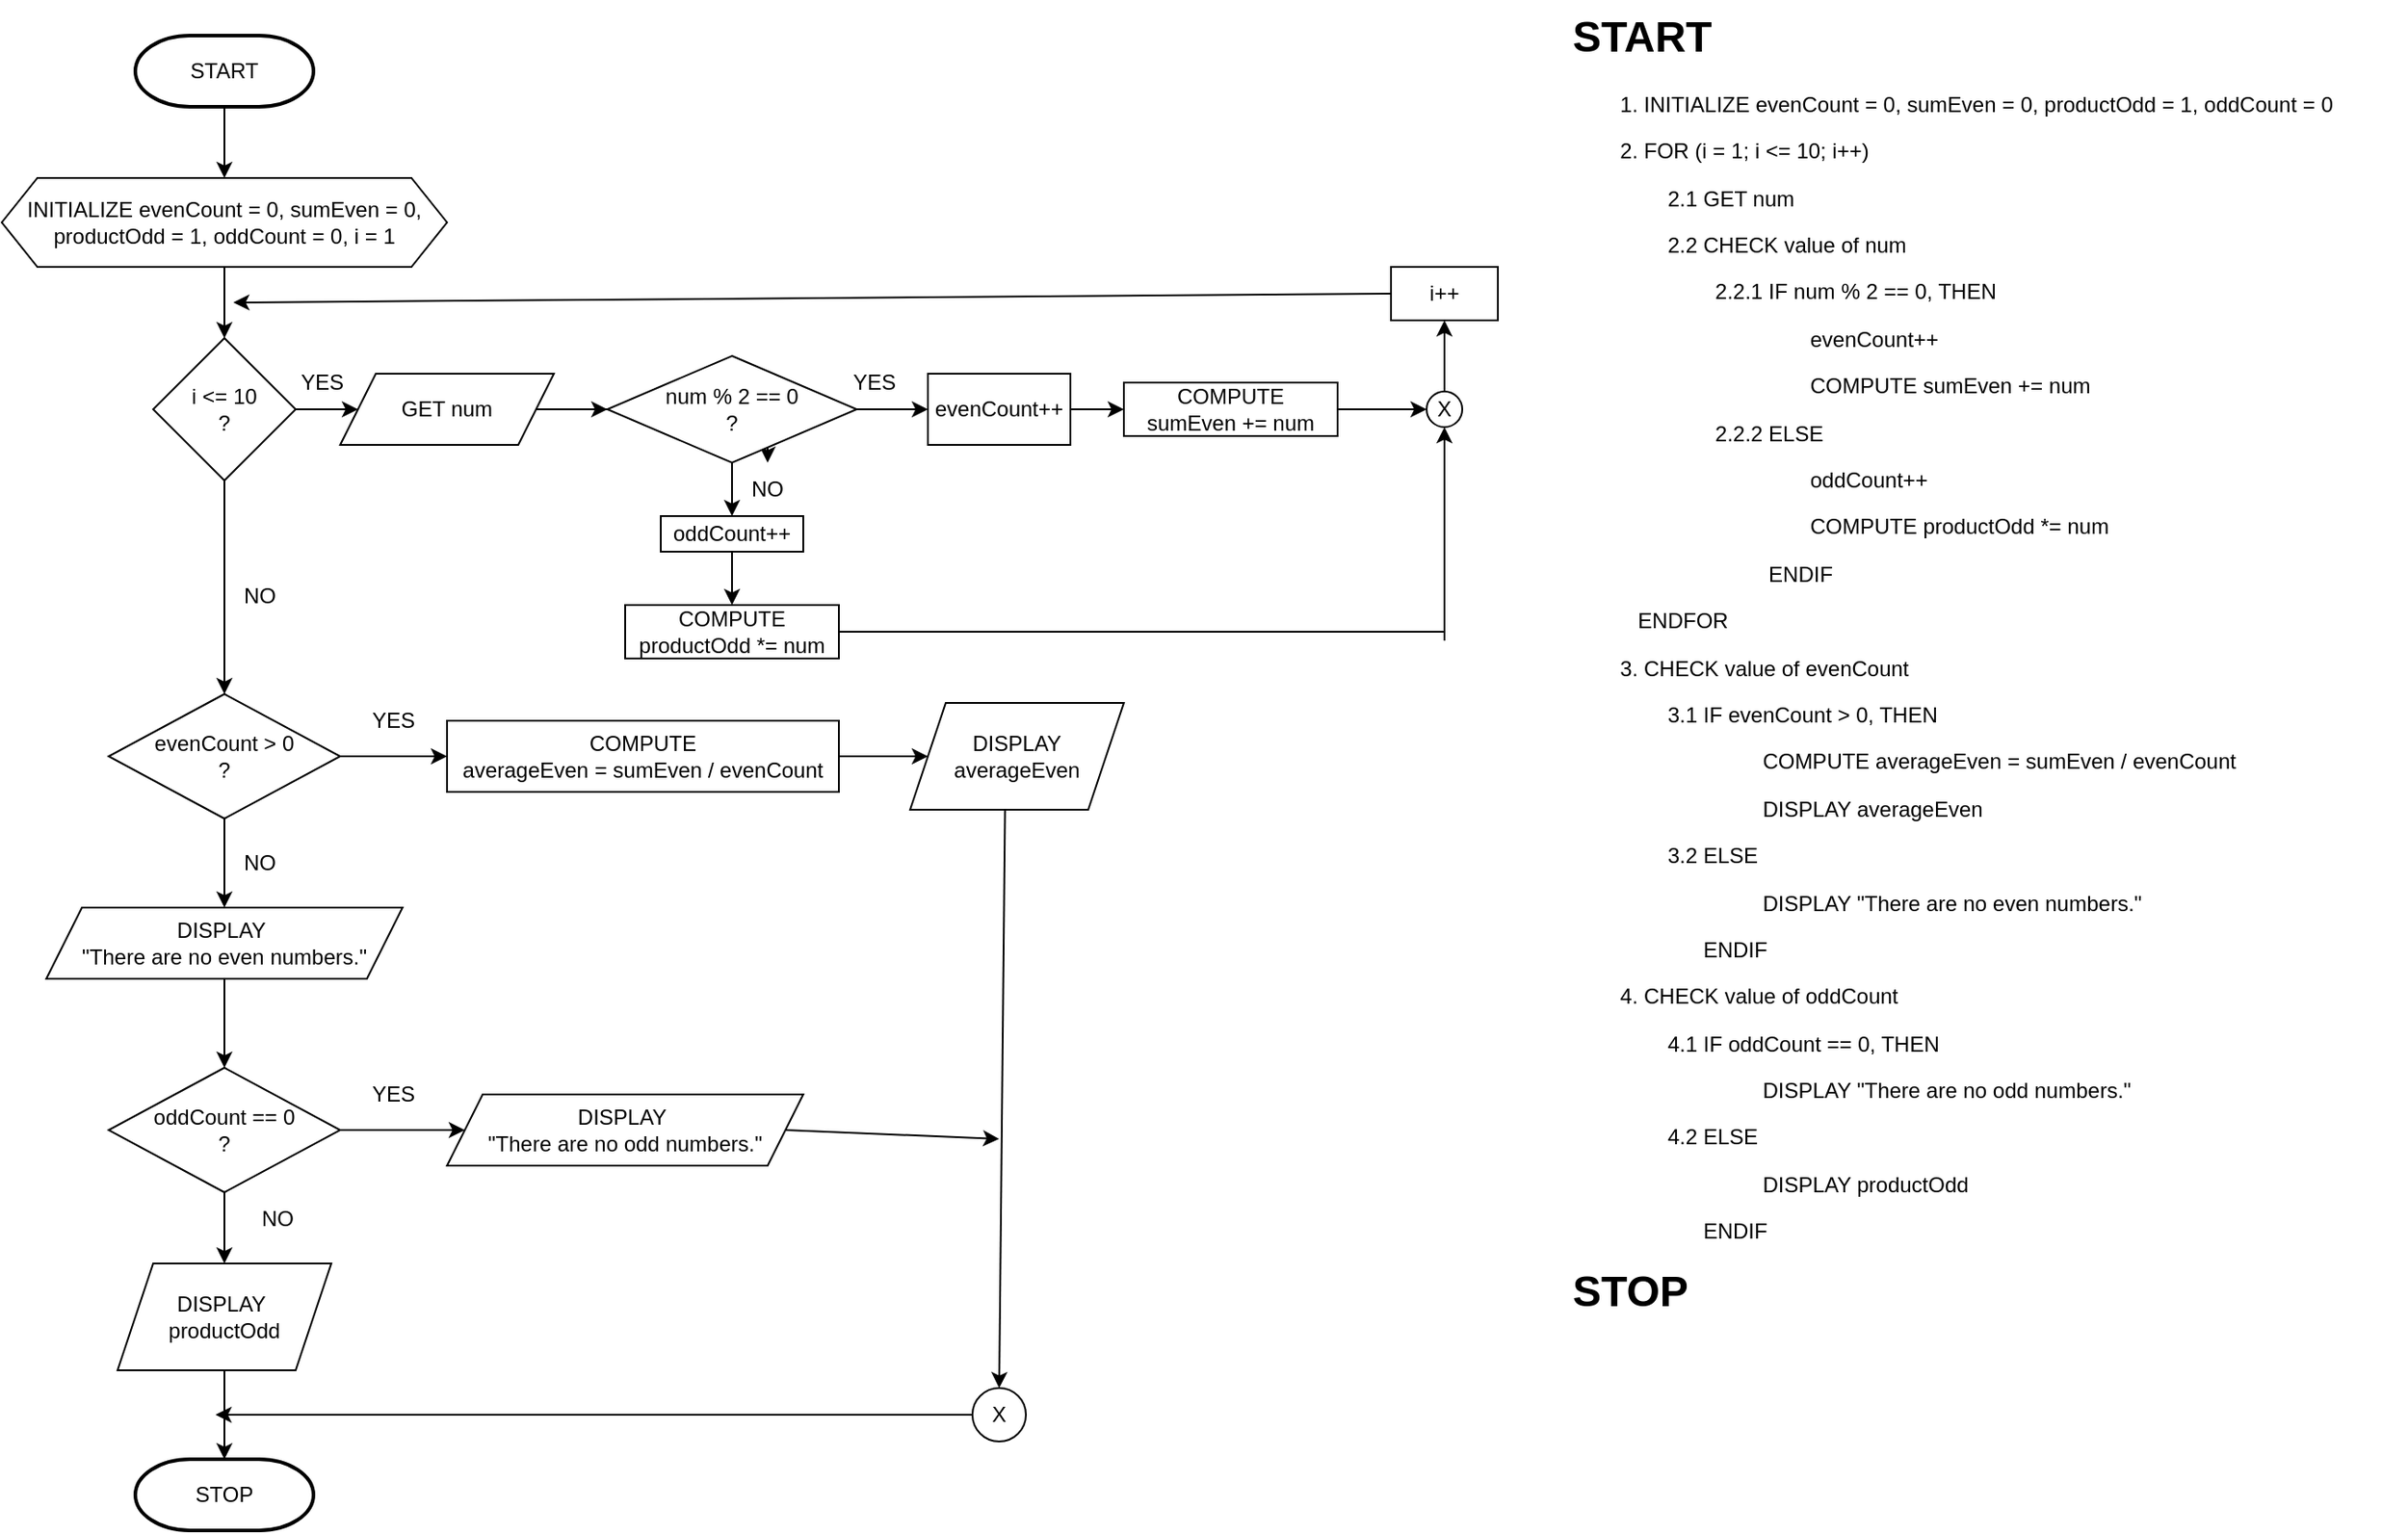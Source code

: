 <mxfile version="24.7.16" pages="3">
  <diagram name="5.1" id="LCuWv4y4qXl1L4GHuLo4">
    <mxGraphModel dx="1128" dy="500" grid="1" gridSize="10" guides="1" tooltips="1" connect="1" arrows="1" fold="1" page="1" pageScale="1" pageWidth="850" pageHeight="1100" math="0" shadow="0">
      <root>
        <mxCell id="0" />
        <mxCell id="1" parent="0" />
        <mxCell id="RZlHH-e33-4gLpqHnUSY-1" value="START" style="strokeWidth=2;html=1;shape=mxgraph.flowchart.terminator;whiteSpace=wrap;" parent="1" vertex="1">
          <mxGeometry x="145" y="20" width="100" height="40" as="geometry" />
        </mxCell>
        <mxCell id="RZlHH-e33-4gLpqHnUSY-2" value="INITIALIZE evenCount = 0, sumEven = 0, productOdd = 1, oddCount = 0, i = 1" style="shape=hexagon;perimeter=hexagonPerimeter2;whiteSpace=wrap;html=1;fixedSize=1;size=20;" parent="1" vertex="1">
          <mxGeometry x="70" y="100" width="250" height="50" as="geometry" />
        </mxCell>
        <mxCell id="RZlHH-e33-4gLpqHnUSY-3" value="" style="endArrow=classic;html=1;rounded=0;exitX=0.5;exitY=1;exitDx=0;exitDy=0;exitPerimeter=0;" parent="1" source="RZlHH-e33-4gLpqHnUSY-1" target="RZlHH-e33-4gLpqHnUSY-2" edge="1">
          <mxGeometry width="50" height="50" relative="1" as="geometry">
            <mxPoint x="185" y="340" as="sourcePoint" />
            <mxPoint x="235" y="290" as="targetPoint" />
          </mxGeometry>
        </mxCell>
        <mxCell id="RZlHH-e33-4gLpqHnUSY-5" value="" style="endArrow=classic;html=1;rounded=0;exitX=0.5;exitY=1;exitDx=0;exitDy=0;entryX=0.5;entryY=0;entryDx=0;entryDy=0;" parent="1" source="RZlHH-e33-4gLpqHnUSY-2" edge="1">
          <mxGeometry width="50" height="50" relative="1" as="geometry">
            <mxPoint x="185" y="340" as="sourcePoint" />
            <mxPoint x="195" y="190" as="targetPoint" />
          </mxGeometry>
        </mxCell>
        <mxCell id="IWI02hrG4zY9gveFIsbM-1" value="i &amp;lt;= 10&lt;div&gt;?&lt;/div&gt;" style="rhombus;whiteSpace=wrap;html=1;" parent="1" vertex="1">
          <mxGeometry x="155" y="190" width="80" height="80" as="geometry" />
        </mxCell>
        <mxCell id="IWI02hrG4zY9gveFIsbM-28" value="" style="edgeStyle=orthogonalEdgeStyle;rounded=0;orthogonalLoop=1;jettySize=auto;html=1;" parent="1" source="IWI02hrG4zY9gveFIsbM-2" target="IWI02hrG4zY9gveFIsbM-25" edge="1">
          <mxGeometry relative="1" as="geometry" />
        </mxCell>
        <mxCell id="IWI02hrG4zY9gveFIsbM-2" value="GET num" style="shape=parallelogram;perimeter=parallelogramPerimeter;whiteSpace=wrap;html=1;fixedSize=1;" parent="1" vertex="1">
          <mxGeometry x="260" y="210" width="120" height="40" as="geometry" />
        </mxCell>
        <mxCell id="IWI02hrG4zY9gveFIsbM-16" value="" style="endArrow=classic;html=1;rounded=0;exitX=1;exitY=0.5;exitDx=0;exitDy=0;entryX=0;entryY=0.5;entryDx=0;entryDy=0;" parent="1" source="IWI02hrG4zY9gveFIsbM-1" target="IWI02hrG4zY9gveFIsbM-2" edge="1">
          <mxGeometry width="50" height="50" relative="1" as="geometry">
            <mxPoint x="470" y="250" as="sourcePoint" />
            <mxPoint x="520" y="200" as="targetPoint" />
          </mxGeometry>
        </mxCell>
        <mxCell id="IWI02hrG4zY9gveFIsbM-17" value="YES" style="text;html=1;align=center;verticalAlign=middle;whiteSpace=wrap;rounded=0;" parent="1" vertex="1">
          <mxGeometry x="220" y="200" width="60" height="30" as="geometry" />
        </mxCell>
        <mxCell id="IWI02hrG4zY9gveFIsbM-18" value="num % 2 == 0&lt;div&gt;?&lt;/div&gt;" style="rhombus;whiteSpace=wrap;html=1;" parent="1" vertex="1">
          <mxGeometry x="410" y="200" width="140" height="60" as="geometry" />
        </mxCell>
        <mxCell id="IWI02hrG4zY9gveFIsbM-19" value="" style="endArrow=classic;html=1;rounded=0;exitX=1;exitY=0.5;exitDx=0;exitDy=0;entryX=0;entryY=0.5;entryDx=0;entryDy=0;" parent="1" source="IWI02hrG4zY9gveFIsbM-2" target="IWI02hrG4zY9gveFIsbM-18" edge="1">
          <mxGeometry width="50" height="50" relative="1" as="geometry">
            <mxPoint x="470" y="250" as="sourcePoint" />
            <mxPoint x="520" y="200" as="targetPoint" />
          </mxGeometry>
        </mxCell>
        <mxCell id="IWI02hrG4zY9gveFIsbM-20" value="" style="endArrow=classic;html=1;rounded=0;exitX=1;exitY=0.5;exitDx=0;exitDy=0;" parent="1" source="IWI02hrG4zY9gveFIsbM-18" edge="1">
          <mxGeometry width="50" height="50" relative="1" as="geometry">
            <mxPoint x="470" y="250" as="sourcePoint" />
            <mxPoint x="590" y="230" as="targetPoint" />
          </mxGeometry>
        </mxCell>
        <mxCell id="IWI02hrG4zY9gveFIsbM-21" value="YES" style="text;html=1;align=center;verticalAlign=middle;whiteSpace=wrap;rounded=0;" parent="1" vertex="1">
          <mxGeometry x="530" y="200" width="60" height="30" as="geometry" />
        </mxCell>
        <mxCell id="IWI02hrG4zY9gveFIsbM-22" value="evenCount++" style="rounded=0;whiteSpace=wrap;html=1;" parent="1" vertex="1">
          <mxGeometry x="590" y="210" width="80" height="40" as="geometry" />
        </mxCell>
        <mxCell id="IWI02hrG4zY9gveFIsbM-23" value="COMPUTE&lt;div&gt;sumEven += num&lt;/div&gt;" style="rounded=0;whiteSpace=wrap;html=1;" parent="1" vertex="1">
          <mxGeometry x="700" y="215" width="120" height="30" as="geometry" />
        </mxCell>
        <mxCell id="IWI02hrG4zY9gveFIsbM-24" value="" style="endArrow=classic;html=1;rounded=0;entryX=0;entryY=0.5;entryDx=0;entryDy=0;exitX=1;exitY=0.5;exitDx=0;exitDy=0;" parent="1" source="IWI02hrG4zY9gveFIsbM-22" target="IWI02hrG4zY9gveFIsbM-23" edge="1">
          <mxGeometry width="50" height="50" relative="1" as="geometry">
            <mxPoint x="470" y="250" as="sourcePoint" />
            <mxPoint x="520" y="200" as="targetPoint" />
          </mxGeometry>
        </mxCell>
        <mxCell id="IWI02hrG4zY9gveFIsbM-25" value="NO" style="text;html=1;align=center;verticalAlign=middle;whiteSpace=wrap;rounded=0;" parent="1" vertex="1">
          <mxGeometry x="470" y="260" width="60" height="30" as="geometry" />
        </mxCell>
        <mxCell id="IWI02hrG4zY9gveFIsbM-26" value="oddCount++" style="rounded=0;whiteSpace=wrap;html=1;" parent="1" vertex="1">
          <mxGeometry x="440" y="290" width="80" height="20" as="geometry" />
        </mxCell>
        <mxCell id="IWI02hrG4zY9gveFIsbM-27" value="" style="endArrow=classic;html=1;rounded=0;exitX=0.5;exitY=1;exitDx=0;exitDy=0;entryX=0.5;entryY=0;entryDx=0;entryDy=0;" parent="1" source="IWI02hrG4zY9gveFIsbM-18" target="IWI02hrG4zY9gveFIsbM-26" edge="1">
          <mxGeometry width="50" height="50" relative="1" as="geometry">
            <mxPoint x="470" y="250" as="sourcePoint" />
            <mxPoint x="520" y="200" as="targetPoint" />
          </mxGeometry>
        </mxCell>
        <mxCell id="IWI02hrG4zY9gveFIsbM-29" value="" style="endArrow=classic;html=1;rounded=0;exitX=0.5;exitY=1;exitDx=0;exitDy=0;" parent="1" source="IWI02hrG4zY9gveFIsbM-26" edge="1">
          <mxGeometry width="50" height="50" relative="1" as="geometry">
            <mxPoint x="500" y="400" as="sourcePoint" />
            <mxPoint x="480" y="340" as="targetPoint" />
          </mxGeometry>
        </mxCell>
        <mxCell id="IWI02hrG4zY9gveFIsbM-30" value="COMPUTE&lt;div&gt;productOdd *= num&lt;/div&gt;" style="rounded=0;whiteSpace=wrap;html=1;" parent="1" vertex="1">
          <mxGeometry x="420" y="340" width="120" height="30" as="geometry" />
        </mxCell>
        <mxCell id="IWI02hrG4zY9gveFIsbM-31" value="i++" style="rounded=0;whiteSpace=wrap;html=1;" parent="1" vertex="1">
          <mxGeometry x="850" y="150" width="60" height="30" as="geometry" />
        </mxCell>
        <mxCell id="IWI02hrG4zY9gveFIsbM-32" value="X" style="ellipse;whiteSpace=wrap;html=1;aspect=fixed;" parent="1" vertex="1">
          <mxGeometry x="870" y="220" width="20" height="20" as="geometry" />
        </mxCell>
        <mxCell id="IWI02hrG4zY9gveFIsbM-33" value="" style="endArrow=classic;html=1;rounded=0;entryX=0.5;entryY=1;entryDx=0;entryDy=0;exitX=0.5;exitY=0;exitDx=0;exitDy=0;" parent="1" source="IWI02hrG4zY9gveFIsbM-32" target="IWI02hrG4zY9gveFIsbM-31" edge="1">
          <mxGeometry width="50" height="50" relative="1" as="geometry">
            <mxPoint x="470" y="250" as="sourcePoint" />
            <mxPoint x="520" y="200" as="targetPoint" />
          </mxGeometry>
        </mxCell>
        <mxCell id="IWI02hrG4zY9gveFIsbM-34" value="" style="endArrow=classic;html=1;rounded=0;entryX=0;entryY=0.5;entryDx=0;entryDy=0;exitX=1;exitY=0.5;exitDx=0;exitDy=0;" parent="1" source="IWI02hrG4zY9gveFIsbM-23" target="IWI02hrG4zY9gveFIsbM-32" edge="1">
          <mxGeometry width="50" height="50" relative="1" as="geometry">
            <mxPoint x="470" y="250" as="sourcePoint" />
            <mxPoint x="520" y="200" as="targetPoint" />
          </mxGeometry>
        </mxCell>
        <mxCell id="IWI02hrG4zY9gveFIsbM-35" value="" style="endArrow=none;html=1;rounded=0;exitX=1;exitY=0.5;exitDx=0;exitDy=0;" parent="1" source="IWI02hrG4zY9gveFIsbM-30" edge="1">
          <mxGeometry width="50" height="50" relative="1" as="geometry">
            <mxPoint x="620" y="380" as="sourcePoint" />
            <mxPoint x="880" y="355" as="targetPoint" />
          </mxGeometry>
        </mxCell>
        <mxCell id="IWI02hrG4zY9gveFIsbM-36" value="" style="endArrow=classic;html=1;rounded=0;entryX=0.5;entryY=1;entryDx=0;entryDy=0;" parent="1" target="IWI02hrG4zY9gveFIsbM-32" edge="1">
          <mxGeometry width="50" height="50" relative="1" as="geometry">
            <mxPoint x="880" y="360" as="sourcePoint" />
            <mxPoint x="520" y="200" as="targetPoint" />
          </mxGeometry>
        </mxCell>
        <mxCell id="IWI02hrG4zY9gveFIsbM-37" value="" style="endArrow=classic;html=1;rounded=0;exitX=0;exitY=0.5;exitDx=0;exitDy=0;" parent="1" source="IWI02hrG4zY9gveFIsbM-31" edge="1">
          <mxGeometry width="50" height="50" relative="1" as="geometry">
            <mxPoint x="470" y="250" as="sourcePoint" />
            <mxPoint x="200" y="170" as="targetPoint" />
          </mxGeometry>
        </mxCell>
        <mxCell id="IWI02hrG4zY9gveFIsbM-38" value="NO" style="text;html=1;align=center;verticalAlign=middle;whiteSpace=wrap;rounded=0;" parent="1" vertex="1">
          <mxGeometry x="185" y="320" width="60" height="30" as="geometry" />
        </mxCell>
        <mxCell id="IWI02hrG4zY9gveFIsbM-39" value="evenCount &amp;gt; 0&lt;div&gt;?&lt;/div&gt;" style="rhombus;whiteSpace=wrap;html=1;" parent="1" vertex="1">
          <mxGeometry x="130" y="390" width="130" height="70" as="geometry" />
        </mxCell>
        <mxCell id="IWI02hrG4zY9gveFIsbM-40" value="" style="endArrow=classic;html=1;rounded=0;exitX=0.5;exitY=1;exitDx=0;exitDy=0;entryX=0.5;entryY=0;entryDx=0;entryDy=0;" parent="1" source="IWI02hrG4zY9gveFIsbM-1" target="IWI02hrG4zY9gveFIsbM-39" edge="1">
          <mxGeometry width="50" height="50" relative="1" as="geometry">
            <mxPoint x="470" y="360" as="sourcePoint" />
            <mxPoint x="520" y="310" as="targetPoint" />
          </mxGeometry>
        </mxCell>
        <mxCell id="IWI02hrG4zY9gveFIsbM-41" value="NO" style="text;html=1;align=center;verticalAlign=middle;whiteSpace=wrap;rounded=0;" parent="1" vertex="1">
          <mxGeometry x="185" y="470" width="60" height="30" as="geometry" />
        </mxCell>
        <mxCell id="IWI02hrG4zY9gveFIsbM-42" value="YES" style="text;html=1;align=center;verticalAlign=middle;whiteSpace=wrap;rounded=0;" parent="1" vertex="1">
          <mxGeometry x="260" y="390" width="60" height="30" as="geometry" />
        </mxCell>
        <mxCell id="IWI02hrG4zY9gveFIsbM-43" value="COMPUTE&lt;div&gt;averageEven = sumEven / evenCount&lt;/div&gt;" style="rounded=0;whiteSpace=wrap;html=1;" parent="1" vertex="1">
          <mxGeometry x="320" y="405" width="220" height="40" as="geometry" />
        </mxCell>
        <mxCell id="IWI02hrG4zY9gveFIsbM-44" value="" style="endArrow=classic;html=1;rounded=0;exitX=1;exitY=0.5;exitDx=0;exitDy=0;entryX=0;entryY=0.5;entryDx=0;entryDy=0;" parent="1" source="IWI02hrG4zY9gveFIsbM-39" target="IWI02hrG4zY9gveFIsbM-43" edge="1">
          <mxGeometry width="50" height="50" relative="1" as="geometry">
            <mxPoint x="470" y="470" as="sourcePoint" />
            <mxPoint x="520" y="420" as="targetPoint" />
          </mxGeometry>
        </mxCell>
        <mxCell id="IWI02hrG4zY9gveFIsbM-45" value="DISPLAY averageEven" style="shape=parallelogram;perimeter=parallelogramPerimeter;whiteSpace=wrap;html=1;fixedSize=1;" parent="1" vertex="1">
          <mxGeometry x="580" y="395" width="120" height="60" as="geometry" />
        </mxCell>
        <mxCell id="IWI02hrG4zY9gveFIsbM-47" value="" style="endArrow=classic;html=1;rounded=0;entryX=0;entryY=0.5;entryDx=0;entryDy=0;exitX=1;exitY=0.5;exitDx=0;exitDy=0;" parent="1" source="IWI02hrG4zY9gveFIsbM-43" target="IWI02hrG4zY9gveFIsbM-45" edge="1">
          <mxGeometry width="50" height="50" relative="1" as="geometry">
            <mxPoint x="470" y="470" as="sourcePoint" />
            <mxPoint x="520" y="420" as="targetPoint" />
          </mxGeometry>
        </mxCell>
        <mxCell id="IWI02hrG4zY9gveFIsbM-48" value="" style="endArrow=classic;html=1;rounded=0;exitX=0.5;exitY=1;exitDx=0;exitDy=0;" parent="1" source="IWI02hrG4zY9gveFIsbM-39" edge="1">
          <mxGeometry width="50" height="50" relative="1" as="geometry">
            <mxPoint x="470" y="470" as="sourcePoint" />
            <mxPoint x="195" y="510" as="targetPoint" />
          </mxGeometry>
        </mxCell>
        <mxCell id="IWI02hrG4zY9gveFIsbM-49" value="DISPLAY&amp;nbsp;&lt;div&gt;&quot;There are no even numbers.&quot;&lt;/div&gt;" style="shape=parallelogram;perimeter=parallelogramPerimeter;whiteSpace=wrap;html=1;fixedSize=1;" parent="1" vertex="1">
          <mxGeometry x="95" y="510" width="200" height="40" as="geometry" />
        </mxCell>
        <mxCell id="IWI02hrG4zY9gveFIsbM-50" value="&lt;h1 style=&quot;margin-top: 0px;&quot;&gt;START&lt;/h1&gt;&lt;p&gt;&lt;span style=&quot;white-space: pre;&quot;&gt;&#x9;&lt;/span&gt;1. INITIALIZE evenCount = 0, sumEven = 0, productOdd = 1, oddCount = 0&lt;br&gt;&lt;/p&gt;&lt;p&gt;&lt;span style=&quot;white-space: pre;&quot;&gt;&#x9;&lt;/span&gt;2. FOR (i = 1; i &amp;lt;= 10; i++)&lt;br&gt;&lt;/p&gt;&lt;p&gt;&lt;span style=&quot;white-space: pre;&quot;&gt;&#x9;&lt;/span&gt;&lt;span style=&quot;white-space: pre;&quot;&gt;&#x9;&lt;/span&gt;2.1 GET num&lt;br&gt;&lt;/p&gt;&lt;p&gt;&lt;span style=&quot;white-space: pre;&quot;&gt;&#x9;&lt;/span&gt;&lt;span style=&quot;white-space: pre;&quot;&gt;&#x9;&lt;/span&gt;2.2 CHECK value of num&lt;br&gt;&lt;/p&gt;&lt;p&gt;&lt;span style=&quot;white-space: pre;&quot;&gt;&#x9;&lt;/span&gt;&lt;span style=&quot;white-space: pre;&quot;&gt;&#x9;&lt;/span&gt;&lt;span style=&quot;white-space: pre;&quot;&gt;&#x9;&lt;/span&gt;2.2.1 IF num % 2 == 0, THEN&lt;br&gt;&lt;/p&gt;&lt;p&gt;&lt;span style=&quot;white-space: pre;&quot;&gt;&#x9;&lt;/span&gt;&lt;span style=&quot;white-space: pre;&quot;&gt;&#x9;&lt;/span&gt;&lt;span style=&quot;white-space: pre;&quot;&gt;&#x9;&lt;/span&gt;&lt;span style=&quot;white-space: pre;&quot;&gt;&#x9;&lt;/span&gt;&lt;span style=&quot;white-space: pre;&quot;&gt;&#x9;&lt;/span&gt;evenCount++&lt;br&gt;&lt;/p&gt;&lt;p&gt;&lt;span style=&quot;white-space: pre;&quot;&gt;&#x9;&lt;/span&gt;&lt;span style=&quot;white-space: pre;&quot;&gt;&#x9;&lt;/span&gt;&lt;span style=&quot;white-space: pre;&quot;&gt;&#x9;&lt;/span&gt;&lt;span style=&quot;white-space: pre;&quot;&gt;&#x9;&lt;/span&gt;&lt;span style=&quot;white-space: pre;&quot;&gt;&#x9;&lt;/span&gt;COMPUTE sumEven += num&lt;br&gt;&lt;/p&gt;&lt;p&gt;&lt;span style=&quot;white-space: pre;&quot;&gt;&#x9;&lt;/span&gt;&lt;span style=&quot;white-space: pre;&quot;&gt;&#x9;&lt;/span&gt;&lt;span style=&quot;white-space: pre;&quot;&gt;&#x9;&lt;/span&gt;2.2.2 ELSE&amp;nbsp;&lt;br&gt;&lt;/p&gt;&lt;p&gt;&lt;span style=&quot;white-space: pre;&quot;&gt;&#x9;&lt;/span&gt;&lt;span style=&quot;white-space: pre;&quot;&gt;&#x9;&lt;/span&gt;&lt;span style=&quot;white-space: pre;&quot;&gt;&#x9;&lt;/span&gt;&lt;span style=&quot;white-space: pre;&quot;&gt;&#x9;&lt;/span&gt;&lt;span style=&quot;white-space: pre;&quot;&gt;&#x9;&lt;/span&gt;oddCount++&lt;br&gt;&lt;/p&gt;&lt;p&gt;&lt;span style=&quot;white-space: pre;&quot;&gt;&#x9;&lt;/span&gt;&lt;span style=&quot;white-space: pre;&quot;&gt;&#x9;&lt;/span&gt;&lt;span style=&quot;white-space: pre;&quot;&gt;&#x9;&lt;/span&gt;&lt;span style=&quot;white-space: pre;&quot;&gt;&#x9;&lt;/span&gt;&lt;span style=&quot;white-space: pre;&quot;&gt;&#x9;&lt;/span&gt;COMPUTE productOdd *= num&lt;br&gt;&lt;/p&gt;&lt;p&gt;&lt;span style=&quot;white-space: pre;&quot;&gt;&#x9;&lt;/span&gt;&lt;span style=&quot;white-space: pre;&quot;&gt;&#x9;&lt;/span&gt;&lt;span style=&quot;white-space: pre;&quot;&gt;&#x9;&lt;/span&gt;&lt;span style=&quot;white-space: pre;&quot;&gt;&#x9;&lt;/span&gt;&amp;nbsp;ENDIF&lt;br&gt;&lt;/p&gt;&lt;p&gt;&lt;span style=&quot;white-space: pre;&quot;&gt;&#x9;&lt;/span&gt;&amp;nbsp; &amp;nbsp;ENDFOR&lt;br&gt;&lt;/p&gt;&lt;p&gt;&lt;span style=&quot;white-space: pre;&quot;&gt;&#x9;&lt;/span&gt;3. CHECK value of evenCount&lt;br&gt;&lt;/p&gt;&lt;p&gt;&lt;span style=&quot;white-space: pre;&quot;&gt;&#x9;&lt;/span&gt;&lt;span style=&quot;white-space: pre;&quot;&gt;&#x9;&lt;/span&gt;3.1 IF evenCount &amp;gt; 0, THEN&lt;br&gt;&lt;/p&gt;&lt;p&gt;&lt;span style=&quot;white-space: pre;&quot;&gt;&#x9;&lt;/span&gt;&lt;span style=&quot;white-space: pre;&quot;&gt;&#x9;&lt;/span&gt;&lt;span style=&quot;white-space: pre;&quot;&gt;&#x9;&lt;/span&gt;&lt;span style=&quot;white-space: pre;&quot;&gt;&#x9;&lt;/span&gt;COMPUTE averageEven = sumEven / evenCount&lt;br&gt;&lt;/p&gt;&lt;p&gt;&lt;span style=&quot;white-space: pre;&quot;&gt;&#x9;&lt;/span&gt;&lt;span style=&quot;white-space: pre;&quot;&gt;&#x9;&lt;/span&gt;&lt;span style=&quot;white-space: pre;&quot;&gt;&#x9;&lt;/span&gt;&lt;span style=&quot;white-space: pre;&quot;&gt;&#x9;&lt;/span&gt;DISPLAY averageEven&lt;br&gt;&lt;/p&gt;&lt;p&gt;&lt;span style=&quot;white-space: pre;&quot;&gt;&#x9;&lt;/span&gt;&lt;span style=&quot;white-space: pre;&quot;&gt;&#x9;&lt;/span&gt;3.2 ELSE&amp;nbsp;&lt;br&gt;&lt;/p&gt;&lt;p&gt;&lt;span style=&quot;white-space: pre;&quot;&gt;&#x9;&lt;/span&gt;&lt;span style=&quot;white-space: pre;&quot;&gt;&#x9;&lt;/span&gt;&lt;span style=&quot;white-space: pre;&quot;&gt;&#x9;&lt;/span&gt;&lt;span style=&quot;white-space: pre;&quot;&gt;&#x9;&lt;/span&gt;DISPLAY &quot;There are no even numbers.&quot;&lt;br&gt;&lt;/p&gt;&lt;p&gt;&lt;span style=&quot;white-space: pre;&quot;&gt;&#x9;&lt;/span&gt;&lt;span style=&quot;white-space: pre;&quot;&gt;&#x9;&lt;/span&gt;&amp;nbsp; &amp;nbsp; &amp;nbsp; ENDIF&lt;br&gt;&lt;/p&gt;&lt;p&gt;&lt;span style=&quot;white-space: pre;&quot;&gt;&#x9;&lt;/span&gt;4. CHECK value of oddCount&lt;br&gt;&lt;/p&gt;&lt;p&gt;&lt;span style=&quot;white-space: pre;&quot;&gt;&#x9;&lt;/span&gt;&lt;span style=&quot;white-space: pre;&quot;&gt;&#x9;&lt;/span&gt;4.1 IF oddCount == 0, THEN&lt;br&gt;&lt;/p&gt;&lt;p&gt;&lt;span style=&quot;white-space: pre;&quot;&gt;&#x9;&lt;/span&gt;&lt;span style=&quot;white-space: pre;&quot;&gt;&#x9;&lt;/span&gt;&lt;span style=&quot;white-space: pre;&quot;&gt;&#x9;&lt;/span&gt;&lt;span style=&quot;white-space: pre;&quot;&gt;&#x9;&lt;/span&gt;DISPLAY &quot;There are no odd numbers.&quot;&lt;br&gt;&lt;/p&gt;&lt;p&gt;&lt;span style=&quot;white-space: pre;&quot;&gt;&#x9;&lt;/span&gt;&lt;span style=&quot;white-space: pre;&quot;&gt;&#x9;&lt;/span&gt;4.2 ELSE&amp;nbsp;&lt;br&gt;&lt;/p&gt;&lt;p&gt;&lt;span style=&quot;white-space: pre;&quot;&gt;&#x9;&lt;/span&gt;&lt;span style=&quot;white-space: pre;&quot;&gt;&#x9;&lt;/span&gt;&lt;span style=&quot;white-space: pre;&quot;&gt;&#x9;&lt;/span&gt;&lt;span style=&quot;white-space: pre;&quot;&gt;&#x9;&lt;/span&gt;DISPLAY productOdd&lt;br&gt;&lt;/p&gt;&lt;p&gt;&lt;span style=&quot;white-space: pre;&quot;&gt;&#x9;&lt;/span&gt;&lt;span style=&quot;white-space: pre;&quot;&gt;&#x9;&lt;/span&gt;&amp;nbsp; &amp;nbsp; &amp;nbsp; ENDIF&lt;br&gt;&lt;/p&gt;&lt;h1 style=&quot;margin-top: 0px;&quot;&gt;STOP&lt;/h1&gt;" style="text;html=1;whiteSpace=wrap;overflow=hidden;rounded=0;" parent="1" vertex="1">
          <mxGeometry x="950" width="470" height="760" as="geometry" />
        </mxCell>
        <mxCell id="IWI02hrG4zY9gveFIsbM-51" value="oddCount == 0&lt;div&gt;?&lt;/div&gt;" style="rhombus;whiteSpace=wrap;html=1;" parent="1" vertex="1">
          <mxGeometry x="130" y="600" width="130" height="70" as="geometry" />
        </mxCell>
        <mxCell id="IWI02hrG4zY9gveFIsbM-53" value="" style="endArrow=classic;html=1;rounded=0;exitX=0.5;exitY=1;exitDx=0;exitDy=0;" parent="1" source="IWI02hrG4zY9gveFIsbM-49" target="IWI02hrG4zY9gveFIsbM-51" edge="1">
          <mxGeometry width="50" height="50" relative="1" as="geometry">
            <mxPoint x="370" y="580" as="sourcePoint" />
            <mxPoint x="420" y="530" as="targetPoint" />
          </mxGeometry>
        </mxCell>
        <mxCell id="IWI02hrG4zY9gveFIsbM-54" value="YES" style="text;html=1;align=center;verticalAlign=middle;whiteSpace=wrap;rounded=0;" parent="1" vertex="1">
          <mxGeometry x="260" y="600" width="60" height="30" as="geometry" />
        </mxCell>
        <mxCell id="IWI02hrG4zY9gveFIsbM-56" value="DISPLAY&amp;nbsp;&lt;div&gt;&quot;There are no odd numbers.&quot;&lt;/div&gt;" style="shape=parallelogram;perimeter=parallelogramPerimeter;whiteSpace=wrap;html=1;fixedSize=1;" parent="1" vertex="1">
          <mxGeometry x="320" y="615" width="200" height="40" as="geometry" />
        </mxCell>
        <mxCell id="IWI02hrG4zY9gveFIsbM-58" value="DISPLAY&amp;nbsp;&lt;div&gt;productOdd&lt;/div&gt;" style="shape=parallelogram;perimeter=parallelogramPerimeter;whiteSpace=wrap;html=1;fixedSize=1;" parent="1" vertex="1">
          <mxGeometry x="135" y="710" width="120" height="60" as="geometry" />
        </mxCell>
        <mxCell id="IWI02hrG4zY9gveFIsbM-59" value="NO" style="text;html=1;align=center;verticalAlign=middle;whiteSpace=wrap;rounded=0;" parent="1" vertex="1">
          <mxGeometry x="195" y="670" width="60" height="30" as="geometry" />
        </mxCell>
        <mxCell id="IWI02hrG4zY9gveFIsbM-60" value="" style="endArrow=classic;html=1;rounded=0;exitX=0.5;exitY=1;exitDx=0;exitDy=0;" parent="1" source="IWI02hrG4zY9gveFIsbM-51" target="IWI02hrG4zY9gveFIsbM-58" edge="1">
          <mxGeometry width="50" height="50" relative="1" as="geometry">
            <mxPoint x="360" y="670" as="sourcePoint" />
            <mxPoint x="410" y="620" as="targetPoint" />
          </mxGeometry>
        </mxCell>
        <mxCell id="IWI02hrG4zY9gveFIsbM-61" value="" style="endArrow=classic;html=1;rounded=0;exitX=1;exitY=0.5;exitDx=0;exitDy=0;entryX=0;entryY=0.5;entryDx=0;entryDy=0;" parent="1" source="IWI02hrG4zY9gveFIsbM-51" target="IWI02hrG4zY9gveFIsbM-56" edge="1">
          <mxGeometry width="50" height="50" relative="1" as="geometry">
            <mxPoint x="360" y="670" as="sourcePoint" />
            <mxPoint x="410" y="620" as="targetPoint" />
          </mxGeometry>
        </mxCell>
        <mxCell id="IWI02hrG4zY9gveFIsbM-63" value="STOP" style="strokeWidth=2;html=1;shape=mxgraph.flowchart.terminator;whiteSpace=wrap;" parent="1" vertex="1">
          <mxGeometry x="145" y="820" width="100" height="40" as="geometry" />
        </mxCell>
        <mxCell id="IWI02hrG4zY9gveFIsbM-64" value="" style="endArrow=classic;html=1;rounded=0;exitX=0.5;exitY=1;exitDx=0;exitDy=0;entryX=0.5;entryY=0;entryDx=0;entryDy=0;entryPerimeter=0;" parent="1" source="IWI02hrG4zY9gveFIsbM-58" target="IWI02hrG4zY9gveFIsbM-63" edge="1">
          <mxGeometry width="50" height="50" relative="1" as="geometry">
            <mxPoint x="360" y="780" as="sourcePoint" />
            <mxPoint x="190" y="816" as="targetPoint" />
          </mxGeometry>
        </mxCell>
        <mxCell id="IWI02hrG4zY9gveFIsbM-65" value="X" style="ellipse;whiteSpace=wrap;html=1;aspect=fixed;" parent="1" vertex="1">
          <mxGeometry x="615" y="780" width="30" height="30" as="geometry" />
        </mxCell>
        <mxCell id="IWI02hrG4zY9gveFIsbM-66" value="" style="endArrow=classic;html=1;rounded=0;entryX=0.5;entryY=0;entryDx=0;entryDy=0;exitX=0.444;exitY=1.004;exitDx=0;exitDy=0;exitPerimeter=0;" parent="1" source="IWI02hrG4zY9gveFIsbM-45" target="IWI02hrG4zY9gveFIsbM-65" edge="1">
          <mxGeometry width="50" height="50" relative="1" as="geometry">
            <mxPoint x="440" y="640" as="sourcePoint" />
            <mxPoint x="490" y="590" as="targetPoint" />
          </mxGeometry>
        </mxCell>
        <mxCell id="IWI02hrG4zY9gveFIsbM-67" value="" style="endArrow=classic;html=1;rounded=0;exitX=1;exitY=0.5;exitDx=0;exitDy=0;" parent="1" source="IWI02hrG4zY9gveFIsbM-56" edge="1">
          <mxGeometry width="50" height="50" relative="1" as="geometry">
            <mxPoint x="520" y="640" as="sourcePoint" />
            <mxPoint x="630" y="640" as="targetPoint" />
          </mxGeometry>
        </mxCell>
        <mxCell id="IWI02hrG4zY9gveFIsbM-68" value="" style="endArrow=classic;html=1;rounded=0;exitX=0;exitY=0.5;exitDx=0;exitDy=0;" parent="1" source="IWI02hrG4zY9gveFIsbM-65" edge="1">
          <mxGeometry width="50" height="50" relative="1" as="geometry">
            <mxPoint x="440" y="640" as="sourcePoint" />
            <mxPoint x="190" y="795" as="targetPoint" />
          </mxGeometry>
        </mxCell>
      </root>
    </mxGraphModel>
  </diagram>
  <diagram id="xa9Z86tVcv9yYlQDMKtL" name="5.2">
    <mxGraphModel dx="1290" dy="603" grid="1" gridSize="10" guides="1" tooltips="1" connect="1" arrows="1" fold="1" page="1" pageScale="1" pageWidth="850" pageHeight="1100" math="0" shadow="0">
      <root>
        <mxCell id="0" />
        <mxCell id="1" parent="0" />
        <mxCell id="5rzhn8XtiTbtwJ_UuVNm-1" value="START" style="strokeWidth=2;html=1;shape=mxgraph.flowchart.start_1;whiteSpace=wrap;" parent="1" vertex="1">
          <mxGeometry x="350" y="20" width="100" height="60" as="geometry" />
        </mxCell>
        <mxCell id="5rzhn8XtiTbtwJ_UuVNm-2" value="" style="endArrow=classic;html=1;rounded=0;exitX=0.5;exitY=1;exitDx=0;exitDy=0;exitPerimeter=0;" parent="1" source="5rzhn8XtiTbtwJ_UuVNm-1" edge="1">
          <mxGeometry width="50" height="50" relative="1" as="geometry">
            <mxPoint x="380" y="210" as="sourcePoint" />
            <mxPoint x="400" y="130" as="targetPoint" />
          </mxGeometry>
        </mxCell>
        <mxCell id="5rzhn8XtiTbtwJ_UuVNm-3" value="DEFINE&amp;nbsp;&lt;div&gt;CORRECT_PASSCODE as 123456, attempt = 0&lt;/div&gt;" style="shape=hexagon;perimeter=hexagonPerimeter2;whiteSpace=wrap;html=1;fixedSize=1;" parent="1" vertex="1">
          <mxGeometry x="285" y="130" width="230" height="60" as="geometry" />
        </mxCell>
        <mxCell id="5rzhn8XtiTbtwJ_UuVNm-4" value="attempt &amp;lt; 3&lt;div&gt;?&lt;/div&gt;" style="rhombus;whiteSpace=wrap;html=1;" parent="1" vertex="1">
          <mxGeometry x="340" y="220" width="120" height="80" as="geometry" />
        </mxCell>
        <mxCell id="5rzhn8XtiTbtwJ_UuVNm-5" value="" style="endArrow=classic;html=1;rounded=0;entryX=0.5;entryY=0;entryDx=0;entryDy=0;exitX=0.5;exitY=1;exitDx=0;exitDy=0;" parent="1" source="5rzhn8XtiTbtwJ_UuVNm-3" target="5rzhn8XtiTbtwJ_UuVNm-4" edge="1">
          <mxGeometry width="50" height="50" relative="1" as="geometry">
            <mxPoint x="620" y="150" as="sourcePoint" />
            <mxPoint x="430" y="160" as="targetPoint" />
          </mxGeometry>
        </mxCell>
        <mxCell id="5rzhn8XtiTbtwJ_UuVNm-6" value="GET passcodePrompt" style="shape=parallelogram;perimeter=parallelogramPerimeter;whiteSpace=wrap;html=1;fixedSize=1;" parent="1" vertex="1">
          <mxGeometry x="312.5" y="330" width="175" height="40" as="geometry" />
        </mxCell>
        <mxCell id="5rzhn8XtiTbtwJ_UuVNm-8" value="" style="endArrow=classic;html=1;rounded=0;exitX=0.5;exitY=1;exitDx=0;exitDy=0;entryX=0.5;entryY=0;entryDx=0;entryDy=0;" parent="1" source="5rzhn8XtiTbtwJ_UuVNm-4" target="5rzhn8XtiTbtwJ_UuVNm-6" edge="1">
          <mxGeometry width="50" height="50" relative="1" as="geometry">
            <mxPoint x="380" y="330" as="sourcePoint" />
            <mxPoint x="430" y="280" as="targetPoint" />
          </mxGeometry>
        </mxCell>
        <mxCell id="5rzhn8XtiTbtwJ_UuVNm-9" value="YES" style="text;html=1;align=center;verticalAlign=middle;whiteSpace=wrap;rounded=0;" parent="1" vertex="1">
          <mxGeometry x="390" y="300" width="60" height="30" as="geometry" />
        </mxCell>
        <mxCell id="5rzhn8XtiTbtwJ_UuVNm-10" value="passcodePrompt == CORRECT_PASSCODE&lt;div&gt;?&lt;/div&gt;" style="rhombus;whiteSpace=wrap;html=1;" parent="1" vertex="1">
          <mxGeometry x="280" y="400" width="240" height="80" as="geometry" />
        </mxCell>
        <mxCell id="5rzhn8XtiTbtwJ_UuVNm-11" value="" style="endArrow=classic;html=1;rounded=0;exitX=0.5;exitY=1;exitDx=0;exitDy=0;entryX=0.5;entryY=0;entryDx=0;entryDy=0;" parent="1" source="5rzhn8XtiTbtwJ_UuVNm-6" target="5rzhn8XtiTbtwJ_UuVNm-10" edge="1">
          <mxGeometry width="50" height="50" relative="1" as="geometry">
            <mxPoint x="380" y="330" as="sourcePoint" />
            <mxPoint x="430" y="280" as="targetPoint" />
          </mxGeometry>
        </mxCell>
        <mxCell id="5rzhn8XtiTbtwJ_UuVNm-12" value="YES" style="text;html=1;align=center;verticalAlign=middle;whiteSpace=wrap;rounded=0;" parent="1" vertex="1">
          <mxGeometry x="395" y="490" width="60" height="30" as="geometry" />
        </mxCell>
        <mxCell id="5rzhn8XtiTbtwJ_UuVNm-13" value="NO" style="text;html=1;align=center;verticalAlign=middle;whiteSpace=wrap;rounded=0;" parent="1" vertex="1">
          <mxGeometry x="285" y="230" width="60" height="30" as="geometry" />
        </mxCell>
        <mxCell id="5rzhn8XtiTbtwJ_UuVNm-14" value="NO" style="text;html=1;align=center;verticalAlign=middle;whiteSpace=wrap;rounded=0;" parent="1" vertex="1">
          <mxGeometry x="515" y="410" width="60" height="30" as="geometry" />
        </mxCell>
        <mxCell id="5rzhn8XtiTbtwJ_UuVNm-15" value="" style="endArrow=classic;html=1;rounded=0;exitX=0.5;exitY=1;exitDx=0;exitDy=0;" parent="1" source="5rzhn8XtiTbtwJ_UuVNm-10" edge="1">
          <mxGeometry width="50" height="50" relative="1" as="geometry">
            <mxPoint x="380" y="330" as="sourcePoint" />
            <mxPoint x="400" y="520" as="targetPoint" />
          </mxGeometry>
        </mxCell>
        <mxCell id="5rzhn8XtiTbtwJ_UuVNm-16" value="DISPLAY&amp;nbsp;&lt;div&gt;&quot;ACCESS GRANTED!&quot;&lt;/div&gt;" style="shape=parallelogram;perimeter=parallelogramPerimeter;whiteSpace=wrap;html=1;fixedSize=1;" parent="1" vertex="1">
          <mxGeometry x="320" y="520" width="160" height="40" as="geometry" />
        </mxCell>
        <mxCell id="5rzhn8XtiTbtwJ_UuVNm-17" value="STOP" style="strokeWidth=2;html=1;shape=mxgraph.flowchart.start_1;whiteSpace=wrap;" parent="1" vertex="1">
          <mxGeometry x="350" y="600" width="100" height="60" as="geometry" />
        </mxCell>
        <mxCell id="5rzhn8XtiTbtwJ_UuVNm-18" value="" style="endArrow=classic;html=1;rounded=0;exitX=0.5;exitY=1;exitDx=0;exitDy=0;entryX=0.5;entryY=0;entryDx=0;entryDy=0;entryPerimeter=0;" parent="1" source="5rzhn8XtiTbtwJ_UuVNm-16" target="5rzhn8XtiTbtwJ_UuVNm-17" edge="1">
          <mxGeometry width="50" height="50" relative="1" as="geometry">
            <mxPoint x="380" y="730" as="sourcePoint" />
            <mxPoint x="430" y="680" as="targetPoint" />
          </mxGeometry>
        </mxCell>
        <mxCell id="5rzhn8XtiTbtwJ_UuVNm-19" value="" style="endArrow=classic;html=1;rounded=0;exitX=1;exitY=0.5;exitDx=0;exitDy=0;" parent="1" source="5rzhn8XtiTbtwJ_UuVNm-10" edge="1">
          <mxGeometry width="50" height="50" relative="1" as="geometry">
            <mxPoint x="490" y="460" as="sourcePoint" />
            <mxPoint x="580" y="440" as="targetPoint" />
          </mxGeometry>
        </mxCell>
        <mxCell id="5rzhn8XtiTbtwJ_UuVNm-20" value="attempt++" style="rounded=0;whiteSpace=wrap;html=1;" parent="1" vertex="1">
          <mxGeometry x="810" y="425" width="70" height="30" as="geometry" />
        </mxCell>
        <mxCell id="vRPEoRpNjeyFD56lso0F-3" value="DISPLAY&amp;nbsp;&lt;div&gt;&quot;Invalid password. Try Again.&quot;&lt;/div&gt;" style="shape=parallelogram;perimeter=parallelogramPerimeter;whiteSpace=wrap;html=1;fixedSize=1;" parent="1" vertex="1">
          <mxGeometry x="570" y="415" width="200" height="50" as="geometry" />
        </mxCell>
        <mxCell id="vRPEoRpNjeyFD56lso0F-7" value="DISPLAY&amp;nbsp;&lt;div&gt;&quot;ACCESS DENIED!&quot;&lt;/div&gt;" style="shape=parallelogram;perimeter=parallelogramPerimeter;whiteSpace=wrap;html=1;fixedSize=1;" parent="1" vertex="1">
          <mxGeometry x="80" y="520" width="160" height="50" as="geometry" />
        </mxCell>
        <mxCell id="vRPEoRpNjeyFD56lso0F-9" value="" style="endArrow=classic;html=1;rounded=0;exitX=1;exitY=0.5;exitDx=0;exitDy=0;" parent="1" edge="1">
          <mxGeometry width="50" height="50" relative="1" as="geometry">
            <mxPoint x="760" y="439" as="sourcePoint" />
            <mxPoint x="810" y="440" as="targetPoint" />
          </mxGeometry>
        </mxCell>
        <mxCell id="vRPEoRpNjeyFD56lso0F-12" value="" style="endArrow=none;html=1;rounded=0;" parent="1" edge="1">
          <mxGeometry width="50" height="50" relative="1" as="geometry">
            <mxPoint x="160" y="260" as="sourcePoint" />
            <mxPoint x="340" y="259.5" as="targetPoint" />
          </mxGeometry>
        </mxCell>
        <mxCell id="vRPEoRpNjeyFD56lso0F-19" value="&lt;h1 style=&quot;margin-top: 0px;&quot;&gt;START&lt;/h1&gt;&lt;p&gt;&lt;span style=&quot;white-space: pre;&quot;&gt;&#x9;&lt;/span&gt;1. INITIALIZE CORRECT_PASSCODE as 123456, attempt = 0&lt;br&gt;&lt;/p&gt;&lt;p&gt;&lt;span style=&quot;white-space: pre;&quot;&gt;&#x9;&lt;/span&gt;2. WHILE attempt &amp;lt; 3&lt;br&gt;&lt;/p&gt;&lt;p&gt;&lt;span style=&quot;white-space: pre;&quot;&gt;&#x9;&lt;/span&gt;&lt;span style=&quot;white-space: pre;&quot;&gt;&#x9;&lt;/span&gt;2.1 GET passcodePrompt&lt;br&gt;&lt;/p&gt;&lt;p&gt;&lt;span style=&quot;white-space: pre;&quot;&gt;&#x9;&lt;/span&gt;&lt;span style=&quot;white-space: pre;&quot;&gt;&#x9;&lt;/span&gt;2.2 CHECK value of passcodePrompt&lt;br&gt;&lt;/p&gt;&lt;p&gt;&lt;span style=&quot;white-space: pre;&quot;&gt;&#x9;&lt;/span&gt;&lt;span style=&quot;white-space: pre;&quot;&gt;&#x9;&lt;/span&gt;&lt;span style=&quot;white-space: pre;&quot;&gt;&#x9;&lt;/span&gt;a)&amp;nbsp;IF passcodePrompt == CORRECT_PASSCODE&lt;br&gt;&lt;/p&gt;&lt;p&gt;&lt;span style=&quot;white-space: pre;&quot;&gt;&#x9;&lt;/span&gt;&lt;span style=&quot;white-space: pre;&quot;&gt;&#x9;&lt;/span&gt;&lt;span style=&quot;white-space: pre;&quot;&gt;&#x9;&lt;/span&gt;&lt;span style=&quot;white-space: pre;&quot;&gt;&#x9;&lt;/span&gt;DISPLAY &quot;ACCESS GRANTED!&quot;&lt;br&gt;&lt;/p&gt;&lt;p&gt;&lt;span style=&quot;white-space: pre;&quot;&gt;&#x9;&lt;/span&gt;&lt;span style=&quot;white-space: pre;&quot;&gt;&#x9;&lt;/span&gt;&lt;span style=&quot;white-space: pre;&quot;&gt;&#x9;&lt;/span&gt;b) ELSE&lt;br&gt;&lt;/p&gt;&lt;p&gt;&lt;span style=&quot;white-space: pre;&quot;&gt;&#x9;&lt;/span&gt;&lt;span style=&quot;white-space: pre;&quot;&gt;&#x9;&lt;/span&gt;&lt;span style=&quot;white-space: pre;&quot;&gt;&#x9;&lt;/span&gt;&lt;span style=&quot;white-space: pre;&quot;&gt;&#x9;&lt;/span&gt;attempt++&lt;br&gt;&lt;/p&gt;&lt;p&gt;&lt;span style=&quot;white-space: pre;&quot;&gt;&#x9;&lt;/span&gt;&lt;span style=&quot;white-space: pre;&quot;&gt;&#x9;&lt;/span&gt;&lt;span style=&quot;white-space: pre;&quot;&gt;&#x9;&lt;/span&gt;&lt;span style=&quot;white-space: pre;&quot;&gt;&#x9;&lt;/span&gt;b.1) IF attempt &amp;lt; 3&lt;br&gt;&lt;/p&gt;&lt;p&gt;&lt;span style=&quot;white-space: pre;&quot;&gt;&#x9;&lt;/span&gt;&lt;span style=&quot;white-space: pre;&quot;&gt;&#x9;&lt;/span&gt;&lt;span style=&quot;white-space: pre;&quot;&gt;&#x9;&lt;/span&gt;&lt;span style=&quot;white-space: pre;&quot;&gt;&#x9;&lt;/span&gt;&lt;span style=&quot;white-space: pre;&quot;&gt;&#x9;&lt;/span&gt;&lt;span style=&quot;white-space: pre;&quot;&gt;&#x9;&lt;/span&gt;DISPLAY &#39;Invalid password. Try again.&quot;&lt;br&gt;&lt;/p&gt;&lt;p&gt;&lt;span style=&quot;white-space: pre;&quot;&gt;&#x9;&lt;/span&gt;&lt;span style=&quot;white-space: pre;&quot;&gt;&#x9;&lt;/span&gt;&lt;span style=&quot;white-space: pre;&quot;&gt;&#x9;&lt;/span&gt;&lt;span style=&quot;white-space: pre;&quot;&gt;&#x9;&amp;nbsp;&lt;/span&gt;&amp;nbsp; &amp;nbsp; &amp;nbsp; ENDIF&lt;br&gt;&lt;/p&gt;&lt;p&gt;&lt;span style=&quot;white-space: pre;&quot;&gt;&#x9;&lt;/span&gt;&lt;span style=&quot;white-space: pre;&quot;&gt;&#x9;&lt;/span&gt;&lt;span style=&quot;white-space: pre;&quot;&gt;&#x9;&lt;/span&gt;&amp;nbsp; &amp;nbsp; ENDIF&lt;br&gt;&lt;/p&gt;&lt;p&gt;&lt;span style=&quot;white-space: pre;&quot;&gt;&#x9;&lt;/span&gt;&amp;nbsp; &amp;nbsp;ENDWHILE&lt;br&gt;&lt;/p&gt;&lt;p&gt;&lt;span style=&quot;white-space: pre;&quot;&gt;&#x9;&lt;/span&gt;3. DISPLAY &quot;ACCESS DENIED!&quot;&lt;br&gt;&lt;/p&gt;&lt;h1 style=&quot;margin-top: 0px;&quot;&gt;STOP&lt;/h1&gt;" style="text;html=1;whiteSpace=wrap;overflow=hidden;rounded=0;" parent="1" vertex="1">
          <mxGeometry x="995" y="50" width="430" height="480" as="geometry" />
        </mxCell>
        <mxCell id="yjrE-mlkVstf7RR6-EJ_-2" value="" style="endArrow=classic;html=1;rounded=0;entryX=0.5;entryY=0;entryDx=0;entryDy=0;" edge="1" parent="1" target="vRPEoRpNjeyFD56lso0F-7">
          <mxGeometry width="50" height="50" relative="1" as="geometry">
            <mxPoint x="160" y="260" as="sourcePoint" />
            <mxPoint x="470" y="390" as="targetPoint" />
          </mxGeometry>
        </mxCell>
        <mxCell id="yjrE-mlkVstf7RR6-EJ_-3" value="" style="endArrow=classic;html=1;rounded=0;" edge="1" parent="1">
          <mxGeometry width="50" height="50" relative="1" as="geometry">
            <mxPoint x="920" y="200" as="sourcePoint" />
            <mxPoint x="400" y="200" as="targetPoint" />
          </mxGeometry>
        </mxCell>
        <mxCell id="yjrE-mlkVstf7RR6-EJ_-4" value="" style="endArrow=none;html=1;rounded=0;exitX=1;exitY=0.5;exitDx=0;exitDy=0;" edge="1" parent="1" source="5rzhn8XtiTbtwJ_UuVNm-20">
          <mxGeometry width="50" height="50" relative="1" as="geometry">
            <mxPoint x="740" y="440" as="sourcePoint" />
            <mxPoint x="920" y="440" as="targetPoint" />
          </mxGeometry>
        </mxCell>
        <mxCell id="yjrE-mlkVstf7RR6-EJ_-5" value="" style="endArrow=classic;html=1;rounded=0;" edge="1" parent="1">
          <mxGeometry width="50" height="50" relative="1" as="geometry">
            <mxPoint x="920" y="440" as="sourcePoint" />
            <mxPoint x="920" y="200" as="targetPoint" />
          </mxGeometry>
        </mxCell>
        <mxCell id="yjrE-mlkVstf7RR6-EJ_-6" value="" style="endArrow=classic;html=1;rounded=0;" edge="1" parent="1">
          <mxGeometry width="50" height="50" relative="1" as="geometry">
            <mxPoint x="160" y="580" as="sourcePoint" />
            <mxPoint x="400" y="580" as="targetPoint" />
          </mxGeometry>
        </mxCell>
        <mxCell id="yjrE-mlkVstf7RR6-EJ_-7" value="" style="endArrow=none;html=1;rounded=0;entryX=0.5;entryY=1;entryDx=0;entryDy=0;" edge="1" parent="1" target="vRPEoRpNjeyFD56lso0F-7">
          <mxGeometry width="50" height="50" relative="1" as="geometry">
            <mxPoint x="160" y="580" as="sourcePoint" />
            <mxPoint x="680" y="570" as="targetPoint" />
          </mxGeometry>
        </mxCell>
      </root>
    </mxGraphModel>
  </diagram>
  <diagram id="qpnGoJynn1FCShCO6ghi" name="5.3">
    <mxGraphModel dx="1290" dy="603" grid="1" gridSize="10" guides="1" tooltips="1" connect="1" arrows="1" fold="1" page="1" pageScale="1" pageWidth="850" pageHeight="1100" math="0" shadow="0">
      <root>
        <mxCell id="0" />
        <mxCell id="1" parent="0" />
        <mxCell id="lF_6BKa6mjAE7VA4doPP-1" value="powerProblemSolver(base, power)" style="swimlane;whiteSpace=wrap;html=1;" parent="1" vertex="1">
          <mxGeometry width="500" height="480" as="geometry" />
        </mxCell>
        <mxCell id="lF_6BKa6mjAE7VA4doPP-2" value="START" style="strokeWidth=2;html=1;shape=mxgraph.flowchart.start_1;whiteSpace=wrap;" parent="lF_6BKa6mjAE7VA4doPP-1" vertex="1">
          <mxGeometry x="110" y="40" width="100" height="60" as="geometry" />
        </mxCell>
        <mxCell id="lF_6BKa6mjAE7VA4doPP-3" value="INITIALIZE i = 0, result = 1" style="shape=hexagon;perimeter=hexagonPerimeter2;whiteSpace=wrap;html=1;fixedSize=1;" parent="lF_6BKa6mjAE7VA4doPP-1" vertex="1">
          <mxGeometry x="70" y="150" width="180" height="40" as="geometry" />
        </mxCell>
        <mxCell id="lF_6BKa6mjAE7VA4doPP-4" value="" style="endArrow=classic;html=1;rounded=0;exitX=0.5;exitY=1;exitDx=0;exitDy=0;exitPerimeter=0;entryX=0.5;entryY=0;entryDx=0;entryDy=0;" parent="lF_6BKa6mjAE7VA4doPP-1" source="lF_6BKa6mjAE7VA4doPP-2" target="lF_6BKa6mjAE7VA4doPP-3" edge="1">
          <mxGeometry width="50" height="50" relative="1" as="geometry">
            <mxPoint x="210" y="200" as="sourcePoint" />
            <mxPoint x="260" y="150" as="targetPoint" />
          </mxGeometry>
        </mxCell>
        <mxCell id="lF_6BKa6mjAE7VA4doPP-5" value="i &amp;lt; power&lt;div&gt;?&lt;/div&gt;" style="rhombus;whiteSpace=wrap;html=1;" parent="lF_6BKa6mjAE7VA4doPP-1" vertex="1">
          <mxGeometry x="120" y="230" width="80" height="80" as="geometry" />
        </mxCell>
        <mxCell id="lF_6BKa6mjAE7VA4doPP-6" value="" style="endArrow=classic;html=1;rounded=0;exitX=0.5;exitY=1;exitDx=0;exitDy=0;entryX=0.5;entryY=0;entryDx=0;entryDy=0;" parent="lF_6BKa6mjAE7VA4doPP-1" source="lF_6BKa6mjAE7VA4doPP-3" target="lF_6BKa6mjAE7VA4doPP-5" edge="1">
          <mxGeometry width="50" height="50" relative="1" as="geometry">
            <mxPoint x="220" y="320" as="sourcePoint" />
            <mxPoint x="270" y="270" as="targetPoint" />
          </mxGeometry>
        </mxCell>
        <mxCell id="lF_6BKa6mjAE7VA4doPP-7" value="COMPUTE result *= base" style="rounded=0;whiteSpace=wrap;html=1;" parent="lF_6BKa6mjAE7VA4doPP-1" vertex="1">
          <mxGeometry x="80" y="350" width="160" height="40" as="geometry" />
        </mxCell>
        <mxCell id="lF_6BKa6mjAE7VA4doPP-8" value="" style="endArrow=classic;html=1;rounded=0;exitX=0.5;exitY=1;exitDx=0;exitDy=0;entryX=0.5;entryY=0;entryDx=0;entryDy=0;" parent="lF_6BKa6mjAE7VA4doPP-1" source="lF_6BKa6mjAE7VA4doPP-5" target="lF_6BKa6mjAE7VA4doPP-7" edge="1">
          <mxGeometry width="50" height="50" relative="1" as="geometry">
            <mxPoint x="220" y="320" as="sourcePoint" />
            <mxPoint x="270" y="270" as="targetPoint" />
          </mxGeometry>
        </mxCell>
        <mxCell id="lF_6BKa6mjAE7VA4doPP-9" value="i++" style="rounded=0;whiteSpace=wrap;html=1;" parent="lF_6BKa6mjAE7VA4doPP-1" vertex="1">
          <mxGeometry x="135" y="420" width="50" height="40" as="geometry" />
        </mxCell>
        <mxCell id="lF_6BKa6mjAE7VA4doPP-10" value="" style="endArrow=classic;html=1;rounded=0;exitX=0.5;exitY=1;exitDx=0;exitDy=0;entryX=0.5;entryY=0;entryDx=0;entryDy=0;" parent="lF_6BKa6mjAE7VA4doPP-1" source="lF_6BKa6mjAE7VA4doPP-7" target="lF_6BKa6mjAE7VA4doPP-9" edge="1">
          <mxGeometry width="50" height="50" relative="1" as="geometry">
            <mxPoint x="220" y="320" as="sourcePoint" />
            <mxPoint x="270" y="270" as="targetPoint" />
          </mxGeometry>
        </mxCell>
        <mxCell id="lF_6BKa6mjAE7VA4doPP-11" value="YES" style="text;html=1;align=center;verticalAlign=middle;whiteSpace=wrap;rounded=0;" parent="lF_6BKa6mjAE7VA4doPP-1" vertex="1">
          <mxGeometry x="160" y="310" width="60" height="30" as="geometry" />
        </mxCell>
        <mxCell id="lF_6BKa6mjAE7VA4doPP-12" value="" style="endArrow=classic;html=1;rounded=0;" parent="lF_6BKa6mjAE7VA4doPP-1" edge="1">
          <mxGeometry width="50" height="50" relative="1" as="geometry">
            <mxPoint x="50" y="210" as="sourcePoint" />
            <mxPoint x="160" y="210" as="targetPoint" />
          </mxGeometry>
        </mxCell>
        <mxCell id="lF_6BKa6mjAE7VA4doPP-13" value="" style="endArrow=none;html=1;rounded=0;" parent="lF_6BKa6mjAE7VA4doPP-1" edge="1">
          <mxGeometry width="50" height="50" relative="1" as="geometry">
            <mxPoint x="50" y="440" as="sourcePoint" />
            <mxPoint x="50" y="210" as="targetPoint" />
          </mxGeometry>
        </mxCell>
        <mxCell id="lF_6BKa6mjAE7VA4doPP-16" value="STOP" style="strokeWidth=2;html=1;shape=mxgraph.flowchart.start_1;whiteSpace=wrap;" parent="lF_6BKa6mjAE7VA4doPP-1" vertex="1">
          <mxGeometry x="290" y="410" width="100" height="60" as="geometry" />
        </mxCell>
        <mxCell id="lF_6BKa6mjAE7VA4doPP-17" value="NO" style="text;html=1;align=center;verticalAlign=middle;whiteSpace=wrap;rounded=0;" parent="lF_6BKa6mjAE7VA4doPP-1" vertex="1">
          <mxGeometry x="210" y="240" width="60" height="30" as="geometry" />
        </mxCell>
        <mxCell id="lF_6BKa6mjAE7VA4doPP-14" value="" style="endArrow=none;html=1;rounded=0;entryX=0;entryY=0.5;entryDx=0;entryDy=0;" parent="lF_6BKa6mjAE7VA4doPP-1" target="lF_6BKa6mjAE7VA4doPP-9" edge="1">
          <mxGeometry width="50" height="50" relative="1" as="geometry">
            <mxPoint x="50" y="440" as="sourcePoint" />
            <mxPoint x="270" y="270" as="targetPoint" />
          </mxGeometry>
        </mxCell>
        <mxCell id="lF_6BKa6mjAE7VA4doPP-18" value="" style="endArrow=none;html=1;rounded=0;exitX=1;exitY=0.5;exitDx=0;exitDy=0;" parent="lF_6BKa6mjAE7VA4doPP-1" source="lF_6BKa6mjAE7VA4doPP-5" edge="1">
          <mxGeometry width="50" height="50" relative="1" as="geometry">
            <mxPoint x="220" y="320" as="sourcePoint" />
            <mxPoint x="340" y="270" as="targetPoint" />
          </mxGeometry>
        </mxCell>
        <mxCell id="lF_6BKa6mjAE7VA4doPP-20" value="" style="endArrow=classic;html=1;rounded=0;entryX=0.5;entryY=0;entryDx=0;entryDy=0;entryPerimeter=0;" parent="lF_6BKa6mjAE7VA4doPP-1" target="lF_6BKa6mjAE7VA4doPP-16" edge="1">
          <mxGeometry width="50" height="50" relative="1" as="geometry">
            <mxPoint x="340" y="270" as="sourcePoint" />
            <mxPoint x="270" y="270" as="targetPoint" />
          </mxGeometry>
        </mxCell>
        <mxCell id="lF_6BKa6mjAE7VA4doPP-21" value="&lt;h1 style=&quot;margin-top: 0px;&quot;&gt;START&lt;/h1&gt;&lt;p&gt;&lt;span style=&quot;white-space: pre;&quot;&gt;&#x9;&lt;/span&gt;1. INITIALIZE result = 1&lt;br&gt;&lt;/p&gt;&lt;p&gt;&lt;span style=&quot;white-space: pre;&quot;&gt;&#x9;&lt;/span&gt;2. FOR (i = 0; i &amp;lt; power; i++)&lt;br&gt;&lt;/p&gt;&lt;p&gt;&lt;span style=&quot;white-space: pre;&quot;&gt;&#x9;&lt;/span&gt;&lt;span style=&quot;white-space: pre;&quot;&gt;&#x9;&lt;/span&gt;2.1 COMPUTE result *= base;&lt;br&gt;&lt;/p&gt;&lt;p&gt;&lt;span style=&quot;white-space: pre;&quot;&gt;&#x9;&lt;/span&gt;&amp;nbsp; &amp;nbsp; ENDFOR&lt;br&gt;&lt;/p&gt;&lt;p&gt;&amp;nbsp; &amp;nbsp; &amp;nbsp; &amp;nbsp; 3. RETURN result&lt;/p&gt;&lt;h1 style=&quot;margin-top: 0px;&quot;&gt;STOP&lt;/h1&gt;" style="text;html=1;whiteSpace=wrap;overflow=hidden;rounded=0;" parent="lF_6BKa6mjAE7VA4doPP-1" vertex="1">
          <mxGeometry x="270" y="40" width="250" height="220" as="geometry" />
        </mxCell>
        <mxCell id="lF_6BKa6mjAE7VA4doPP-23" value="factorialProblemSolver(x)" style="swimlane;whiteSpace=wrap;html=1;" parent="1" vertex="1">
          <mxGeometry y="530" width="500" height="480" as="geometry" />
        </mxCell>
        <mxCell id="lF_6BKa6mjAE7VA4doPP-24" value="START" style="strokeWidth=2;html=1;shape=mxgraph.flowchart.start_1;whiteSpace=wrap;" parent="lF_6BKa6mjAE7VA4doPP-23" vertex="1">
          <mxGeometry x="110" y="40" width="100" height="60" as="geometry" />
        </mxCell>
        <mxCell id="lF_6BKa6mjAE7VA4doPP-25" value="INITIALIZE i = 1, result = 1" style="shape=hexagon;perimeter=hexagonPerimeter2;whiteSpace=wrap;html=1;fixedSize=1;" parent="lF_6BKa6mjAE7VA4doPP-23" vertex="1">
          <mxGeometry x="70" y="150" width="180" height="40" as="geometry" />
        </mxCell>
        <mxCell id="lF_6BKa6mjAE7VA4doPP-26" value="" style="endArrow=classic;html=1;rounded=0;exitX=0.5;exitY=1;exitDx=0;exitDy=0;exitPerimeter=0;entryX=0.5;entryY=0;entryDx=0;entryDy=0;" parent="lF_6BKa6mjAE7VA4doPP-23" source="lF_6BKa6mjAE7VA4doPP-24" target="lF_6BKa6mjAE7VA4doPP-25" edge="1">
          <mxGeometry width="50" height="50" relative="1" as="geometry">
            <mxPoint x="210" y="200" as="sourcePoint" />
            <mxPoint x="260" y="150" as="targetPoint" />
          </mxGeometry>
        </mxCell>
        <mxCell id="lF_6BKa6mjAE7VA4doPP-27" value="i &amp;lt;= x&lt;div&gt;?&lt;/div&gt;" style="rhombus;whiteSpace=wrap;html=1;" parent="lF_6BKa6mjAE7VA4doPP-23" vertex="1">
          <mxGeometry x="120" y="230" width="80" height="80" as="geometry" />
        </mxCell>
        <mxCell id="lF_6BKa6mjAE7VA4doPP-28" value="" style="endArrow=classic;html=1;rounded=0;exitX=0.5;exitY=1;exitDx=0;exitDy=0;entryX=0.5;entryY=0;entryDx=0;entryDy=0;" parent="lF_6BKa6mjAE7VA4doPP-23" source="lF_6BKa6mjAE7VA4doPP-25" target="lF_6BKa6mjAE7VA4doPP-27" edge="1">
          <mxGeometry width="50" height="50" relative="1" as="geometry">
            <mxPoint x="220" y="320" as="sourcePoint" />
            <mxPoint x="270" y="270" as="targetPoint" />
          </mxGeometry>
        </mxCell>
        <mxCell id="lF_6BKa6mjAE7VA4doPP-29" value="COMPUTE result *= i" style="rounded=0;whiteSpace=wrap;html=1;" parent="lF_6BKa6mjAE7VA4doPP-23" vertex="1">
          <mxGeometry x="80" y="350" width="160" height="40" as="geometry" />
        </mxCell>
        <mxCell id="lF_6BKa6mjAE7VA4doPP-30" value="" style="endArrow=classic;html=1;rounded=0;exitX=0.5;exitY=1;exitDx=0;exitDy=0;entryX=0.5;entryY=0;entryDx=0;entryDy=0;" parent="lF_6BKa6mjAE7VA4doPP-23" source="lF_6BKa6mjAE7VA4doPP-27" target="lF_6BKa6mjAE7VA4doPP-29" edge="1">
          <mxGeometry width="50" height="50" relative="1" as="geometry">
            <mxPoint x="220" y="320" as="sourcePoint" />
            <mxPoint x="270" y="270" as="targetPoint" />
          </mxGeometry>
        </mxCell>
        <mxCell id="lF_6BKa6mjAE7VA4doPP-31" value="i++" style="rounded=0;whiteSpace=wrap;html=1;" parent="lF_6BKa6mjAE7VA4doPP-23" vertex="1">
          <mxGeometry x="135" y="420" width="50" height="40" as="geometry" />
        </mxCell>
        <mxCell id="lF_6BKa6mjAE7VA4doPP-32" value="" style="endArrow=classic;html=1;rounded=0;exitX=0.5;exitY=1;exitDx=0;exitDy=0;entryX=0.5;entryY=0;entryDx=0;entryDy=0;" parent="lF_6BKa6mjAE7VA4doPP-23" source="lF_6BKa6mjAE7VA4doPP-29" target="lF_6BKa6mjAE7VA4doPP-31" edge="1">
          <mxGeometry width="50" height="50" relative="1" as="geometry">
            <mxPoint x="220" y="320" as="sourcePoint" />
            <mxPoint x="270" y="270" as="targetPoint" />
          </mxGeometry>
        </mxCell>
        <mxCell id="lF_6BKa6mjAE7VA4doPP-33" value="YES" style="text;html=1;align=center;verticalAlign=middle;whiteSpace=wrap;rounded=0;" parent="lF_6BKa6mjAE7VA4doPP-23" vertex="1">
          <mxGeometry x="160" y="310" width="60" height="30" as="geometry" />
        </mxCell>
        <mxCell id="lF_6BKa6mjAE7VA4doPP-34" value="" style="endArrow=classic;html=1;rounded=0;" parent="lF_6BKa6mjAE7VA4doPP-23" edge="1">
          <mxGeometry width="50" height="50" relative="1" as="geometry">
            <mxPoint x="50" y="210" as="sourcePoint" />
            <mxPoint x="160" y="210" as="targetPoint" />
          </mxGeometry>
        </mxCell>
        <mxCell id="lF_6BKa6mjAE7VA4doPP-35" value="" style="endArrow=none;html=1;rounded=0;" parent="lF_6BKa6mjAE7VA4doPP-23" edge="1">
          <mxGeometry width="50" height="50" relative="1" as="geometry">
            <mxPoint x="50" y="440" as="sourcePoint" />
            <mxPoint x="50" y="210" as="targetPoint" />
          </mxGeometry>
        </mxCell>
        <mxCell id="lF_6BKa6mjAE7VA4doPP-36" value="STOP" style="strokeWidth=2;html=1;shape=mxgraph.flowchart.start_1;whiteSpace=wrap;" parent="lF_6BKa6mjAE7VA4doPP-23" vertex="1">
          <mxGeometry x="290" y="410" width="100" height="60" as="geometry" />
        </mxCell>
        <mxCell id="lF_6BKa6mjAE7VA4doPP-37" value="NO" style="text;html=1;align=center;verticalAlign=middle;whiteSpace=wrap;rounded=0;" parent="lF_6BKa6mjAE7VA4doPP-23" vertex="1">
          <mxGeometry x="210" y="240" width="60" height="30" as="geometry" />
        </mxCell>
        <mxCell id="lF_6BKa6mjAE7VA4doPP-38" value="" style="endArrow=none;html=1;rounded=0;entryX=0;entryY=0.5;entryDx=0;entryDy=0;" parent="lF_6BKa6mjAE7VA4doPP-23" target="lF_6BKa6mjAE7VA4doPP-31" edge="1">
          <mxGeometry width="50" height="50" relative="1" as="geometry">
            <mxPoint x="50" y="440" as="sourcePoint" />
            <mxPoint x="270" y="270" as="targetPoint" />
          </mxGeometry>
        </mxCell>
        <mxCell id="lF_6BKa6mjAE7VA4doPP-39" value="" style="endArrow=none;html=1;rounded=0;exitX=1;exitY=0.5;exitDx=0;exitDy=0;" parent="lF_6BKa6mjAE7VA4doPP-23" source="lF_6BKa6mjAE7VA4doPP-27" edge="1">
          <mxGeometry width="50" height="50" relative="1" as="geometry">
            <mxPoint x="220" y="320" as="sourcePoint" />
            <mxPoint x="340" y="270" as="targetPoint" />
          </mxGeometry>
        </mxCell>
        <mxCell id="lF_6BKa6mjAE7VA4doPP-40" value="" style="endArrow=classic;html=1;rounded=0;entryX=0.5;entryY=0;entryDx=0;entryDy=0;entryPerimeter=0;" parent="lF_6BKa6mjAE7VA4doPP-23" target="lF_6BKa6mjAE7VA4doPP-36" edge="1">
          <mxGeometry width="50" height="50" relative="1" as="geometry">
            <mxPoint x="340" y="270" as="sourcePoint" />
            <mxPoint x="270" y="270" as="targetPoint" />
          </mxGeometry>
        </mxCell>
        <mxCell id="lF_6BKa6mjAE7VA4doPP-41" value="&lt;h1 style=&quot;margin-top: 0px;&quot;&gt;START&lt;/h1&gt;&lt;p&gt;&lt;span style=&quot;white-space: pre;&quot;&gt;&#x9;&lt;/span&gt;1. INITIALIZE result = 1&lt;br&gt;&lt;/p&gt;&lt;p&gt;&lt;span style=&quot;white-space: pre;&quot;&gt;&#x9;&lt;/span&gt;2. FOR (i = 1; i &amp;lt;= x; i++)&lt;br&gt;&lt;/p&gt;&lt;p&gt;&lt;span style=&quot;white-space: pre;&quot;&gt;&#x9;&lt;/span&gt;&lt;span style=&quot;white-space: pre;&quot;&gt;&#x9;&lt;/span&gt;2.1 COMPUTE result *= i;&lt;br&gt;&lt;/p&gt;&lt;p&gt;&lt;span style=&quot;white-space: pre;&quot;&gt;&#x9;&lt;/span&gt;&amp;nbsp; &amp;nbsp; ENDFOR&lt;br&gt;&lt;/p&gt;&lt;p&gt;&amp;nbsp; &amp;nbsp; &amp;nbsp; &amp;nbsp; 3. RETURN result&lt;/p&gt;&lt;h1 style=&quot;margin-top: 0px;&quot;&gt;STOP&lt;/h1&gt;" style="text;html=1;whiteSpace=wrap;overflow=hidden;rounded=0;" parent="lF_6BKa6mjAE7VA4doPP-23" vertex="1">
          <mxGeometry x="270" y="40" width="250" height="220" as="geometry" />
        </mxCell>
        <mxCell id="lF_6BKa6mjAE7VA4doPP-42" value="rootsProblemSolver(a, b, c)" style="swimlane;whiteSpace=wrap;html=1;" parent="1" vertex="1">
          <mxGeometry x="750" y="10" width="1060" height="950" as="geometry" />
        </mxCell>
        <mxCell id="lF_6BKa6mjAE7VA4doPP-43" value="START" style="strokeWidth=2;html=1;shape=mxgraph.flowchart.start_1;whiteSpace=wrap;" parent="lF_6BKa6mjAE7VA4doPP-42" vertex="1">
          <mxGeometry x="110" y="40" width="100" height="60" as="geometry" />
        </mxCell>
        <mxCell id="lF_6BKa6mjAE7VA4doPP-45" value="" style="endArrow=classic;html=1;rounded=0;exitX=0.5;exitY=1;exitDx=0;exitDy=0;exitPerimeter=0;entryX=0.5;entryY=0;entryDx=0;entryDy=0;" parent="lF_6BKa6mjAE7VA4doPP-42" source="lF_6BKa6mjAE7VA4doPP-43" edge="1">
          <mxGeometry width="50" height="50" relative="1" as="geometry">
            <mxPoint x="210" y="200" as="sourcePoint" />
            <mxPoint x="160" y="150" as="targetPoint" />
          </mxGeometry>
        </mxCell>
        <mxCell id="lF_6BKa6mjAE7VA4doPP-60" value="&lt;h1 style=&quot;margin-top: 0px;&quot;&gt;START&lt;/h1&gt;&lt;p&gt;&lt;span style=&quot;white-space: pre;&quot;&gt;&#x9;&lt;/span&gt;1. CHECK value of a, b, c&lt;/p&gt;&lt;p&gt;&lt;span style=&quot;white-space: pre;&quot;&gt;&#x9;&lt;/span&gt;&lt;span style=&quot;white-space: pre;&quot;&gt;&#x9;&lt;/span&gt;a) IF (a == 0 &amp;amp;&amp;amp; b == 0)&amp;nbsp; THEN&lt;br&gt;&lt;/p&gt;&lt;p&gt;&lt;span style=&quot;white-space: pre;&quot;&gt;&#x9;&lt;/span&gt;&lt;span style=&quot;white-space: pre;&quot;&gt;&#x9;&lt;/span&gt;&amp;nbsp; &amp;nbsp; &lt;span style=&quot;white-space: pre;&quot;&gt;&#x9;&lt;/span&gt;DISPLAY &quot;There is no solution.&quot;&lt;br&gt;&lt;/p&gt;&lt;p&gt;&lt;span style=&quot;white-space: pre;&quot;&gt;&#x9;&lt;/span&gt;&lt;span style=&quot;white-space: pre;&quot;&gt;&#x9;&lt;/span&gt;b) ELSE IF (a == 0) THEN&lt;/p&gt;&lt;p&gt;&lt;span style=&quot;white-space: pre;&quot;&gt;&#x9;&lt;/span&gt;&lt;span style=&quot;white-space: pre;&quot;&gt;&#x9;&lt;/span&gt;&amp;nbsp; &amp;nbsp; &lt;span style=&quot;white-space: pre;&quot;&gt;&#x9;&lt;/span&gt;COMPUTE root1 = -c/b&lt;br&gt;&lt;/p&gt;&lt;p&gt;&lt;span style=&quot;white-space: pre;&quot;&gt;&#x9;&lt;/span&gt;&lt;span style=&quot;white-space: pre;&quot;&gt;&#x9;&lt;/span&gt;&amp;nbsp; &amp;nbsp; &lt;span style=&quot;white-space: pre;&quot;&gt;&#x9;&lt;/span&gt;DISPLAY root1&lt;br&gt;&lt;/p&gt;&lt;p&gt;&amp;nbsp; &amp;nbsp; &amp;nbsp; &amp;nbsp; &amp;nbsp; &amp;nbsp; &amp;nbsp; &amp;nbsp; c) ELSE&lt;/p&gt;&lt;p&gt;&lt;span style=&quot;white-space: pre;&quot;&gt;&#x9;&lt;/span&gt;&lt;span style=&quot;white-space: pre;&quot;&gt;&#x9;&lt;/span&gt;&amp;nbsp; &amp;nbsp; &lt;span style=&quot;white-space: pre;&quot;&gt;&#x9;&lt;/span&gt;COMPUTE discriminant = (b*b) - (4*a*c)&lt;br&gt;&lt;/p&gt;&lt;p&gt;&amp;nbsp; &amp;nbsp; &amp;nbsp; &amp;nbsp; &amp;nbsp;&lt;span style=&quot;white-space: pre;&quot;&gt;&#x9;&lt;/span&gt;&amp;nbsp; &amp;nbsp; ENDIF&lt;/p&gt;&lt;p&gt;&lt;span style=&quot;white-space: pre;&quot;&gt;&#x9;&lt;/span&gt;2. CHECK value of discriminant&lt;br&gt;&lt;/p&gt;&lt;p&gt;&lt;span style=&quot;white-space: pre;&quot;&gt;&#x9;&lt;/span&gt;&lt;span style=&quot;white-space: pre;&quot;&gt;&#x9;&lt;/span&gt;a) IF (discriminant &amp;lt; 0)&lt;br&gt;&lt;/p&gt;&lt;p&gt;&lt;span style=&quot;white-space: pre;&quot;&gt;&#x9;&lt;/span&gt;&lt;span style=&quot;white-space: pre;&quot;&gt;&#x9;&lt;/span&gt;&lt;span style=&quot;white-space: pre;&quot;&gt;&#x9;&lt;/span&gt;DISPLAY &quot;There are no real roots.&quot;&lt;br&gt;&lt;/p&gt;&lt;p&gt;&lt;span style=&quot;white-space: pre;&quot;&gt;&#x9;&lt;/span&gt;&lt;span style=&quot;white-space: pre;&quot;&gt;&#x9;&lt;/span&gt;b) ELSE&amp;nbsp;&lt;br&gt;&lt;/p&gt;&lt;p&gt;&lt;span style=&quot;white-space: pre;&quot;&gt;&#x9;&lt;/span&gt;&lt;span style=&quot;white-space: pre;&quot;&gt;&#x9;&lt;/span&gt;&lt;span style=&quot;white-space: pre;&quot;&gt;&#x9;&lt;/span&gt;COMPUTE root1 = (-b + sqrt(discriminant)) / (2*a)&lt;br&gt;&lt;/p&gt;&lt;p&gt;&lt;span style=&quot;white-space: pre;&quot;&gt;&#x9;&lt;/span&gt;&lt;span style=&quot;white-space: pre;&quot;&gt;&#x9;&lt;/span&gt;&lt;span style=&quot;white-space: pre;&quot;&gt;&#x9;&lt;/span&gt;COMPUTE root2 = (-b - sqrt(discriminant)) / (2*a)&lt;br&gt;&lt;/p&gt;&lt;p&gt;&lt;span style=&quot;white-space: pre;&quot;&gt;&#x9;&lt;/span&gt;&lt;span style=&quot;white-space: pre;&quot;&gt;&#x9;&lt;/span&gt;&lt;span style=&quot;white-space: pre;&quot;&gt;&#x9;&lt;/span&gt;DISPLAY root1, root2&lt;br&gt;&lt;/p&gt;&lt;p&gt;&lt;span style=&quot;white-space: pre;&quot;&gt;&#x9;&lt;/span&gt;&lt;span style=&quot;white-space: pre;&quot;&gt;&#x9;&lt;/span&gt;&amp;nbsp; &amp;nbsp; ENDIF&lt;br&gt;&lt;/p&gt;&lt;h1 style=&quot;margin-top: 0px;&quot;&gt;STOP&lt;/h1&gt;" style="text;html=1;whiteSpace=wrap;overflow=hidden;rounded=0;" parent="lF_6BKa6mjAE7VA4doPP-42" vertex="1">
          <mxGeometry x="680" y="40" width="360" height="580" as="geometry" />
        </mxCell>
        <mxCell id="lF_6BKa6mjAE7VA4doPP-61" value="a == 0 &amp;amp;&amp;amp; b == 0&lt;div&gt;?&lt;/div&gt;" style="rhombus;whiteSpace=wrap;html=1;" parent="lF_6BKa6mjAE7VA4doPP-42" vertex="1">
          <mxGeometry x="85" y="150" width="150" height="80" as="geometry" />
        </mxCell>
        <mxCell id="lF_6BKa6mjAE7VA4doPP-62" value="DISPLAY &quot;There is no solution.&quot;" style="shape=parallelogram;perimeter=parallelogramPerimeter;whiteSpace=wrap;html=1;fixedSize=1;" parent="lF_6BKa6mjAE7VA4doPP-42" vertex="1">
          <mxGeometry x="280" y="170" width="220" height="40" as="geometry" />
        </mxCell>
        <mxCell id="lF_6BKa6mjAE7VA4doPP-63" value="" style="endArrow=classic;html=1;rounded=0;entryX=0;entryY=0.5;entryDx=0;entryDy=0;exitX=1;exitY=0.5;exitDx=0;exitDy=0;" parent="lF_6BKa6mjAE7VA4doPP-42" source="lF_6BKa6mjAE7VA4doPP-61" target="lF_6BKa6mjAE7VA4doPP-62" edge="1">
          <mxGeometry width="50" height="50" relative="1" as="geometry">
            <mxPoint x="210" y="300" as="sourcePoint" />
            <mxPoint x="260" y="250" as="targetPoint" />
          </mxGeometry>
        </mxCell>
        <mxCell id="lF_6BKa6mjAE7VA4doPP-64" value="YES" style="text;html=1;align=center;verticalAlign=middle;whiteSpace=wrap;rounded=0;" parent="lF_6BKa6mjAE7VA4doPP-42" vertex="1">
          <mxGeometry x="230" y="150" width="60" height="30" as="geometry" />
        </mxCell>
        <mxCell id="lF_6BKa6mjAE7VA4doPP-65" value="NO" style="text;html=1;align=center;verticalAlign=middle;whiteSpace=wrap;rounded=0;" parent="lF_6BKa6mjAE7VA4doPP-42" vertex="1">
          <mxGeometry x="150" y="230" width="60" height="30" as="geometry" />
        </mxCell>
        <mxCell id="lF_6BKa6mjAE7VA4doPP-66" value="a == 0&lt;div&gt;?&lt;/div&gt;" style="rhombus;whiteSpace=wrap;html=1;" parent="lF_6BKa6mjAE7VA4doPP-42" vertex="1">
          <mxGeometry x="105" y="270" width="110" height="80" as="geometry" />
        </mxCell>
        <mxCell id="lF_6BKa6mjAE7VA4doPP-67" value="" style="endArrow=classic;html=1;rounded=0;entryX=0.5;entryY=0;entryDx=0;entryDy=0;exitX=0.5;exitY=1;exitDx=0;exitDy=0;" parent="lF_6BKa6mjAE7VA4doPP-42" source="lF_6BKa6mjAE7VA4doPP-61" target="lF_6BKa6mjAE7VA4doPP-66" edge="1">
          <mxGeometry width="50" height="50" relative="1" as="geometry">
            <mxPoint x="50" y="270" as="sourcePoint" />
            <mxPoint x="110" y="250" as="targetPoint" />
          </mxGeometry>
        </mxCell>
        <mxCell id="lF_6BKa6mjAE7VA4doPP-68" value="YES" style="text;html=1;align=center;verticalAlign=middle;whiteSpace=wrap;rounded=0;" parent="lF_6BKa6mjAE7VA4doPP-42" vertex="1">
          <mxGeometry x="210" y="280" width="60" height="30" as="geometry" />
        </mxCell>
        <mxCell id="lF_6BKa6mjAE7VA4doPP-69" value="" style="endArrow=classic;html=1;rounded=0;entryX=0;entryY=0.5;entryDx=0;entryDy=0;exitX=1;exitY=0.5;exitDx=0;exitDy=0;" parent="lF_6BKa6mjAE7VA4doPP-42" edge="1">
          <mxGeometry width="50" height="50" relative="1" as="geometry">
            <mxPoint x="215" y="309.52" as="sourcePoint" />
            <mxPoint x="270" y="309.52" as="targetPoint" />
          </mxGeometry>
        </mxCell>
        <mxCell id="lF_6BKa6mjAE7VA4doPP-70" value="COMPUTE root1 = -c/b" style="rounded=0;whiteSpace=wrap;html=1;" parent="lF_6BKa6mjAE7VA4doPP-42" vertex="1">
          <mxGeometry x="270" y="295" width="160" height="30" as="geometry" />
        </mxCell>
        <mxCell id="lF_6BKa6mjAE7VA4doPP-71" value="" style="endArrow=classic;html=1;rounded=0;entryX=0;entryY=0.5;entryDx=0;entryDy=0;exitX=1;exitY=0.5;exitDx=0;exitDy=0;" parent="lF_6BKa6mjAE7VA4doPP-42" edge="1">
          <mxGeometry width="50" height="50" relative="1" as="geometry">
            <mxPoint x="430" y="309.05" as="sourcePoint" />
            <mxPoint x="485" y="309.05" as="targetPoint" />
          </mxGeometry>
        </mxCell>
        <mxCell id="lF_6BKa6mjAE7VA4doPP-72" value="DISPLAY root1" style="shape=parallelogram;perimeter=parallelogramPerimeter;whiteSpace=wrap;html=1;fixedSize=1;" parent="lF_6BKa6mjAE7VA4doPP-42" vertex="1">
          <mxGeometry x="480" y="290" width="110" height="40" as="geometry" />
        </mxCell>
        <mxCell id="lF_6BKa6mjAE7VA4doPP-74" value="NO" style="text;html=1;align=center;verticalAlign=middle;whiteSpace=wrap;rounded=0;" parent="lF_6BKa6mjAE7VA4doPP-42" vertex="1">
          <mxGeometry x="150" y="350" width="60" height="30" as="geometry" />
        </mxCell>
        <mxCell id="lF_6BKa6mjAE7VA4doPP-75" value="COMPUTE discriminant = (b*b) - (4*a*c)" style="rounded=0;whiteSpace=wrap;html=1;" parent="lF_6BKa6mjAE7VA4doPP-42" vertex="1">
          <mxGeometry x="85" y="390" width="150" height="60" as="geometry" />
        </mxCell>
        <mxCell id="lF_6BKa6mjAE7VA4doPP-76" value="discriminant &amp;lt; 0&lt;div&gt;?&lt;/div&gt;" style="rhombus;whiteSpace=wrap;html=1;" parent="lF_6BKa6mjAE7VA4doPP-42" vertex="1">
          <mxGeometry x="90" y="480" width="140" height="80" as="geometry" />
        </mxCell>
        <mxCell id="lF_6BKa6mjAE7VA4doPP-77" value="" style="endArrow=classic;html=1;rounded=0;exitX=0.5;exitY=1;exitDx=0;exitDy=0;entryX=0.5;entryY=0;entryDx=0;entryDy=0;" parent="lF_6BKa6mjAE7VA4doPP-42" source="lF_6BKa6mjAE7VA4doPP-75" target="lF_6BKa6mjAE7VA4doPP-76" edge="1">
          <mxGeometry width="50" height="50" relative="1" as="geometry">
            <mxPoint x="240" y="380" as="sourcePoint" />
            <mxPoint x="290" y="330" as="targetPoint" />
          </mxGeometry>
        </mxCell>
        <mxCell id="lF_6BKa6mjAE7VA4doPP-78" value="YES" style="text;html=1;align=center;verticalAlign=middle;whiteSpace=wrap;rounded=0;" parent="lF_6BKa6mjAE7VA4doPP-42" vertex="1">
          <mxGeometry x="215" y="490" width="60" height="30" as="geometry" />
        </mxCell>
        <mxCell id="lF_6BKa6mjAE7VA4doPP-79" value="" style="endArrow=classic;html=1;rounded=0;entryX=0;entryY=0.5;entryDx=0;entryDy=0;exitX=1;exitY=0.5;exitDx=0;exitDy=0;" parent="lF_6BKa6mjAE7VA4doPP-42" edge="1">
          <mxGeometry width="50" height="50" relative="1" as="geometry">
            <mxPoint x="230" y="520" as="sourcePoint" />
            <mxPoint x="285" y="520" as="targetPoint" />
          </mxGeometry>
        </mxCell>
        <mxCell id="lF_6BKa6mjAE7VA4doPP-80" value="DISPLAY &quot;There are no real roots.&quot;" style="shape=parallelogram;perimeter=parallelogramPerimeter;whiteSpace=wrap;html=1;fixedSize=1;" parent="lF_6BKa6mjAE7VA4doPP-42" vertex="1">
          <mxGeometry x="275" y="505" width="230" height="30" as="geometry" />
        </mxCell>
        <mxCell id="lF_6BKa6mjAE7VA4doPP-81" value="NO" style="text;html=1;align=center;verticalAlign=middle;whiteSpace=wrap;rounded=0;" parent="lF_6BKa6mjAE7VA4doPP-42" vertex="1">
          <mxGeometry x="155" y="560" width="60" height="30" as="geometry" />
        </mxCell>
        <mxCell id="lF_6BKa6mjAE7VA4doPP-82" value="COMPUTE root1 = (-b + sqrt(discriminant)) / (2*a)" style="rounded=0;whiteSpace=wrap;html=1;" parent="lF_6BKa6mjAE7VA4doPP-42" vertex="1">
          <mxGeometry x="85" y="600" width="150" height="60" as="geometry" />
        </mxCell>
        <mxCell id="lF_6BKa6mjAE7VA4doPP-83" value="" style="endArrow=classic;html=1;rounded=0;entryX=0.5;entryY=0;entryDx=0;entryDy=0;" parent="lF_6BKa6mjAE7VA4doPP-42" source="lF_6BKa6mjAE7VA4doPP-76" target="lF_6BKa6mjAE7VA4doPP-82" edge="1">
          <mxGeometry width="50" height="50" relative="1" as="geometry">
            <mxPoint x="240" y="500" as="sourcePoint" />
            <mxPoint x="290" y="450" as="targetPoint" />
          </mxGeometry>
        </mxCell>
        <mxCell id="lF_6BKa6mjAE7VA4doPP-85" value="COMPUTE root2 = (-b - sqrt(discriminant)) / (2*a)" style="rounded=0;whiteSpace=wrap;html=1;" parent="lF_6BKa6mjAE7VA4doPP-42" vertex="1">
          <mxGeometry x="85" y="700" width="150" height="60" as="geometry" />
        </mxCell>
        <mxCell id="lF_6BKa6mjAE7VA4doPP-87" value="DISPLAY root1, root2" style="shape=parallelogram;perimeter=parallelogramPerimeter;whiteSpace=wrap;html=1;fixedSize=1;" parent="lF_6BKa6mjAE7VA4doPP-42" vertex="1">
          <mxGeometry x="75" y="790" width="170" height="30" as="geometry" />
        </mxCell>
        <mxCell id="lF_6BKa6mjAE7VA4doPP-88" value="" style="endArrow=classic;html=1;rounded=0;exitX=0.5;exitY=1;exitDx=0;exitDy=0;entryX=0.5;entryY=0;entryDx=0;entryDy=0;" parent="lF_6BKa6mjAE7VA4doPP-42" source="lF_6BKa6mjAE7VA4doPP-85" target="lF_6BKa6mjAE7VA4doPP-87" edge="1">
          <mxGeometry width="50" height="50" relative="1" as="geometry">
            <mxPoint x="260" y="730" as="sourcePoint" />
            <mxPoint x="310" y="680" as="targetPoint" />
          </mxGeometry>
        </mxCell>
        <mxCell id="lF_6BKa6mjAE7VA4doPP-90" value="STOP" style="strokeWidth=2;html=1;shape=mxgraph.flowchart.start_1;whiteSpace=wrap;" parent="lF_6BKa6mjAE7VA4doPP-42" vertex="1">
          <mxGeometry x="110" y="860" width="100" height="60" as="geometry" />
        </mxCell>
        <mxCell id="lF_6BKa6mjAE7VA4doPP-91" value="" style="endArrow=classic;html=1;rounded=0;exitX=0.5;exitY=1;exitDx=0;exitDy=0;entryX=0.5;entryY=0;entryDx=0;entryDy=0;entryPerimeter=0;" parent="lF_6BKa6mjAE7VA4doPP-42" source="lF_6BKa6mjAE7VA4doPP-87" target="lF_6BKa6mjAE7VA4doPP-90" edge="1">
          <mxGeometry width="50" height="50" relative="1" as="geometry">
            <mxPoint x="260" y="850" as="sourcePoint" />
            <mxPoint x="310" y="800" as="targetPoint" />
          </mxGeometry>
        </mxCell>
        <mxCell id="lF_6BKa6mjAE7VA4doPP-92" value="X" style="ellipse;whiteSpace=wrap;html=1;aspect=fixed;" parent="lF_6BKa6mjAE7VA4doPP-42" vertex="1">
          <mxGeometry x="600" y="840" width="20" height="20" as="geometry" />
        </mxCell>
        <mxCell id="lF_6BKa6mjAE7VA4doPP-73" value="" style="endArrow=classic;html=1;rounded=0;exitX=0.5;exitY=1;exitDx=0;exitDy=0;" parent="1" source="lF_6BKa6mjAE7VA4doPP-66" edge="1">
          <mxGeometry width="50" height="50" relative="1" as="geometry">
            <mxPoint x="990" y="390" as="sourcePoint" />
            <mxPoint x="910" y="400" as="targetPoint" />
          </mxGeometry>
        </mxCell>
        <mxCell id="lF_6BKa6mjAE7VA4doPP-84" value="" style="endArrow=classic;html=1;rounded=0;exitX=0.5;exitY=1;exitDx=0;exitDy=0;" parent="1" source="lF_6BKa6mjAE7VA4doPP-82" edge="1">
          <mxGeometry width="50" height="50" relative="1" as="geometry">
            <mxPoint x="1010" y="610" as="sourcePoint" />
            <mxPoint x="910" y="710" as="targetPoint" />
          </mxGeometry>
        </mxCell>
        <mxCell id="lF_6BKa6mjAE7VA4doPP-93" value="" style="endArrow=classic;html=1;rounded=0;entryX=0.5;entryY=0;entryDx=0;entryDy=0;" parent="1" target="lF_6BKa6mjAE7VA4doPP-92" edge="1">
          <mxGeometry width="50" height="50" relative="1" as="geometry">
            <mxPoint x="1360" y="200" as="sourcePoint" />
            <mxPoint x="1220" y="600" as="targetPoint" />
          </mxGeometry>
        </mxCell>
        <mxCell id="lF_6BKa6mjAE7VA4doPP-94" value="" style="endArrow=classic;html=1;rounded=0;exitX=0;exitY=0.5;exitDx=0;exitDy=0;" parent="1" source="lF_6BKa6mjAE7VA4doPP-92" edge="1">
          <mxGeometry width="50" height="50" relative="1" as="geometry">
            <mxPoint x="1170" y="770" as="sourcePoint" />
            <mxPoint x="910" y="850" as="targetPoint" />
          </mxGeometry>
        </mxCell>
        <mxCell id="lF_6BKa6mjAE7VA4doPP-95" value="" style="endArrow=classic;html=1;rounded=0;exitX=1;exitY=0.5;exitDx=0;exitDy=0;" parent="1" source="lF_6BKa6mjAE7VA4doPP-62" edge="1">
          <mxGeometry width="50" height="50" relative="1" as="geometry">
            <mxPoint x="1170" y="390" as="sourcePoint" />
            <mxPoint x="1360" y="200" as="targetPoint" />
          </mxGeometry>
        </mxCell>
        <mxCell id="lF_6BKa6mjAE7VA4doPP-96" value="" style="endArrow=classic;html=1;rounded=0;" parent="1" source="lF_6BKa6mjAE7VA4doPP-72" edge="1">
          <mxGeometry width="50" height="50" relative="1" as="geometry">
            <mxPoint x="1170" y="390" as="sourcePoint" />
            <mxPoint x="1360" y="320" as="targetPoint" />
          </mxGeometry>
        </mxCell>
        <mxCell id="lF_6BKa6mjAE7VA4doPP-97" value="" style="endArrow=classic;html=1;rounded=0;exitX=1;exitY=0.5;exitDx=0;exitDy=0;" parent="1" source="lF_6BKa6mjAE7VA4doPP-80" edge="1">
          <mxGeometry width="50" height="50" relative="1" as="geometry">
            <mxPoint x="1170" y="520" as="sourcePoint" />
            <mxPoint x="1360" y="530" as="targetPoint" />
          </mxGeometry>
        </mxCell>
        <mxCell id="lF_6BKa6mjAE7VA4doPP-98" value="Vertical Container" style="swimlane;whiteSpace=wrap;html=1;" parent="1" vertex="1">
          <mxGeometry x="2020" width="1700" height="1350" as="geometry" />
        </mxCell>
        <mxCell id="lF_6BKa6mjAE7VA4doPP-99" value="START" style="ellipse;whiteSpace=wrap;html=1;" parent="lF_6BKa6mjAE7VA4doPP-98" vertex="1">
          <mxGeometry x="595" y="40" width="120" height="40" as="geometry" />
        </mxCell>
        <mxCell id="lF_6BKa6mjAE7VA4doPP-101" value="INITIALIZE operation = 0" style="shape=hexagon;perimeter=hexagonPerimeter2;whiteSpace=wrap;html=1;fixedSize=1;" parent="lF_6BKa6mjAE7VA4doPP-98" vertex="1">
          <mxGeometry x="565" y="130" width="180" height="40" as="geometry" />
        </mxCell>
        <mxCell id="lF_6BKa6mjAE7VA4doPP-102" value="" style="endArrow=classic;html=1;rounded=0;exitX=0.5;exitY=1;exitDx=0;exitDy=0;" parent="lF_6BKa6mjAE7VA4doPP-98" edge="1">
          <mxGeometry width="50" height="50" relative="1" as="geometry">
            <mxPoint x="654.52" y="170" as="sourcePoint" />
            <mxPoint x="654.52" y="220" as="targetPoint" />
          </mxGeometry>
        </mxCell>
        <mxCell id="lF_6BKa6mjAE7VA4doPP-103" value="operation != 4&lt;div&gt;?&lt;/div&gt;" style="rhombus;whiteSpace=wrap;html=1;" parent="lF_6BKa6mjAE7VA4doPP-98" vertex="1">
          <mxGeometry x="580" y="220" width="150" height="60" as="geometry" />
        </mxCell>
        <mxCell id="lF_6BKa6mjAE7VA4doPP-104" value="GET operation" style="shape=parallelogram;perimeter=parallelogramPerimeter;whiteSpace=wrap;html=1;fixedSize=1;" parent="lF_6BKa6mjAE7VA4doPP-98" vertex="1">
          <mxGeometry x="595" y="310" width="120" height="30" as="geometry" />
        </mxCell>
        <mxCell id="lF_6BKa6mjAE7VA4doPP-150" value="" style="endArrow=classic;html=1;rounded=0;entryX=0.5;entryY=0;entryDx=0;entryDy=0;exitX=0.5;exitY=1;exitDx=0;exitDy=0;" parent="lF_6BKa6mjAE7VA4doPP-98" source="lF_6BKa6mjAE7VA4doPP-103" target="lF_6BKa6mjAE7VA4doPP-104" edge="1">
          <mxGeometry width="50" height="50" relative="1" as="geometry">
            <mxPoint x="560" y="330" as="sourcePoint" />
            <mxPoint x="610" y="280" as="targetPoint" />
          </mxGeometry>
        </mxCell>
        <mxCell id="lF_6BKa6mjAE7VA4doPP-151" value="YES" style="text;html=1;align=center;verticalAlign=middle;whiteSpace=wrap;rounded=0;" parent="lF_6BKa6mjAE7VA4doPP-98" vertex="1">
          <mxGeometry x="605" y="280" width="60" height="30" as="geometry" />
        </mxCell>
        <mxCell id="lF_6BKa6mjAE7VA4doPP-100" value="" style="endArrow=classic;html=1;rounded=0;exitX=0.5;exitY=1;exitDx=0;exitDy=0;" parent="lF_6BKa6mjAE7VA4doPP-98" edge="1">
          <mxGeometry width="50" height="50" relative="1" as="geometry">
            <mxPoint x="655" y="80" as="sourcePoint" />
            <mxPoint x="655" y="130" as="targetPoint" />
          </mxGeometry>
        </mxCell>
        <mxCell id="lF_6BKa6mjAE7VA4doPP-152" value="operation != 1&lt;div&gt;?&lt;/div&gt;" style="rhombus;whiteSpace=wrap;html=1;" parent="lF_6BKa6mjAE7VA4doPP-98" vertex="1">
          <mxGeometry x="580" y="380" width="150" height="80" as="geometry" />
        </mxCell>
        <mxCell id="lF_6BKa6mjAE7VA4doPP-153" value="" style="endArrow=classic;html=1;rounded=0;exitX=0.5;exitY=1;exitDx=0;exitDy=0;" parent="lF_6BKa6mjAE7VA4doPP-98" source="lF_6BKa6mjAE7VA4doPP-104" target="lF_6BKa6mjAE7VA4doPP-152" edge="1">
          <mxGeometry width="50" height="50" relative="1" as="geometry">
            <mxPoint x="735" y="350" as="sourcePoint" />
            <mxPoint x="785" y="300" as="targetPoint" />
          </mxGeometry>
        </mxCell>
        <mxCell id="lF_6BKa6mjAE7VA4doPP-155" value="YES" style="text;html=1;align=center;verticalAlign=middle;whiteSpace=wrap;rounded=0;" parent="lF_6BKa6mjAE7VA4doPP-98" vertex="1">
          <mxGeometry x="650" y="460" width="60" height="30" as="geometry" />
        </mxCell>
        <mxCell id="xKpfZFE3rBlUjh3JMjd_-1" style="edgeStyle=orthogonalEdgeStyle;rounded=0;orthogonalLoop=1;jettySize=auto;html=1;exitX=0.5;exitY=1;exitDx=0;exitDy=0;entryX=0.5;entryY=0;entryDx=0;entryDy=0;" edge="1" parent="lF_6BKa6mjAE7VA4doPP-98" source="lF_6BKa6mjAE7VA4doPP-158" target="lF_6BKa6mjAE7VA4doPP-105">
          <mxGeometry relative="1" as="geometry" />
        </mxCell>
        <mxCell id="lF_6BKa6mjAE7VA4doPP-158" value="DISPLAY &quot;Invalid input! Please enter a number.&quot;" style="shape=parallelogram;perimeter=parallelogramPerimeter;whiteSpace=wrap;html=1;fixedSize=1;" parent="lF_6BKa6mjAE7VA4doPP-98" vertex="1">
          <mxGeometry x="500" y="500" width="310" height="40" as="geometry" />
        </mxCell>
        <mxCell id="lF_6BKa6mjAE7VA4doPP-159" value="NO" style="text;html=1;align=center;verticalAlign=middle;whiteSpace=wrap;rounded=0;" parent="lF_6BKa6mjAE7VA4doPP-98" vertex="1">
          <mxGeometry x="535" y="200" width="60" height="30" as="geometry" />
        </mxCell>
        <mxCell id="lF_6BKa6mjAE7VA4doPP-160" value="NO" style="text;html=1;align=center;verticalAlign=middle;whiteSpace=wrap;rounded=0;" parent="lF_6BKa6mjAE7VA4doPP-98" vertex="1">
          <mxGeometry x="725" y="390" width="60" height="30" as="geometry" />
        </mxCell>
        <mxCell id="TkFF93TE6q-OepEu_q9k-1" style="edgeStyle=orthogonalEdgeStyle;rounded=0;orthogonalLoop=1;jettySize=auto;html=1;" parent="lF_6BKa6mjAE7VA4doPP-98" source="lF_6BKa6mjAE7VA4doPP-166" target="lF_6BKa6mjAE7VA4doPP-151" edge="1">
          <mxGeometry relative="1" as="geometry" />
        </mxCell>
        <mxCell id="lF_6BKa6mjAE7VA4doPP-166" value="X" style="ellipse;whiteSpace=wrap;html=1;aspect=fixed;" parent="lF_6BKa6mjAE7VA4doPP-98" vertex="1">
          <mxGeometry x="955" y="280" width="30" height="30" as="geometry" />
        </mxCell>
        <mxCell id="lF_6BKa6mjAE7VA4doPP-154" value="" style="endArrow=classic;html=1;rounded=0;exitX=0.5;exitY=1;exitDx=0;exitDy=0;" parent="lF_6BKa6mjAE7VA4doPP-98" source="lF_6BKa6mjAE7VA4doPP-152" edge="1">
          <mxGeometry width="50" height="50" relative="1" as="geometry">
            <mxPoint x="735" y="490" as="sourcePoint" />
            <mxPoint x="655" y="500" as="targetPoint" />
          </mxGeometry>
        </mxCell>
        <mxCell id="lF_6BKa6mjAE7VA4doPP-164" value="" style="endArrow=none;html=1;rounded=0;entryX=0.5;entryY=1;entryDx=0;entryDy=0;" parent="lF_6BKa6mjAE7VA4doPP-98" target="lF_6BKa6mjAE7VA4doPP-166" edge="1">
          <mxGeometry width="50" height="50" relative="1" as="geometry">
            <mxPoint x="970" y="420" as="sourcePoint" />
            <mxPoint x="975" y="350" as="targetPoint" />
          </mxGeometry>
        </mxCell>
        <mxCell id="lF_6BKa6mjAE7VA4doPP-167" value="" style="endArrow=classic;html=1;rounded=0;exitX=0;exitY=1;exitDx=0;exitDy=0;" parent="lF_6BKa6mjAE7VA4doPP-98" source="lF_6BKa6mjAE7VA4doPP-160" edge="1">
          <mxGeometry width="50" height="50" relative="1" as="geometry">
            <mxPoint x="735" y="490" as="sourcePoint" />
            <mxPoint x="965" y="420" as="targetPoint" />
          </mxGeometry>
        </mxCell>
        <mxCell id="lF_6BKa6mjAE7VA4doPP-105" value="operation&lt;div&gt;?&lt;/div&gt;" style="rhombus;whiteSpace=wrap;html=1;" parent="lF_6BKa6mjAE7VA4doPP-98" vertex="1">
          <mxGeometry x="580" y="730" width="150" height="60" as="geometry" />
        </mxCell>
        <mxCell id="lF_6BKa6mjAE7VA4doPP-106" value="" style="endArrow=classic;html=1;rounded=0;exitX=0.5;exitY=1;exitDx=0;exitDy=0;" parent="lF_6BKa6mjAE7VA4doPP-98" source="lF_6BKa6mjAE7VA4doPP-105" edge="1">
          <mxGeometry width="50" height="50" relative="1" as="geometry">
            <mxPoint x="640" y="810" as="sourcePoint" />
            <mxPoint x="655" y="820" as="targetPoint" />
          </mxGeometry>
        </mxCell>
        <mxCell id="lF_6BKa6mjAE7VA4doPP-107" value="GET base, power" style="shape=parallelogram;perimeter=parallelogramPerimeter;whiteSpace=wrap;html=1;fixedSize=1;" parent="lF_6BKa6mjAE7VA4doPP-98" vertex="1">
          <mxGeometry x="75" y="880" width="140" height="40" as="geometry" />
        </mxCell>
        <mxCell id="lF_6BKa6mjAE7VA4doPP-108" value="X" style="ellipse;whiteSpace=wrap;html=1;aspect=fixed;" parent="lF_6BKa6mjAE7VA4doPP-98" vertex="1">
          <mxGeometry x="640" y="820" width="30" height="30" as="geometry" />
        </mxCell>
        <mxCell id="lF_6BKa6mjAE7VA4doPP-109" value="" style="endArrow=classic;html=1;rounded=0;entryX=0.5;entryY=0;entryDx=0;entryDy=0;" parent="lF_6BKa6mjAE7VA4doPP-98" target="lF_6BKa6mjAE7VA4doPP-107" edge="1">
          <mxGeometry width="50" height="50" relative="1" as="geometry">
            <mxPoint x="145" y="840" as="sourcePoint" />
            <mxPoint x="425" y="940" as="targetPoint" />
          </mxGeometry>
        </mxCell>
        <mxCell id="lF_6BKa6mjAE7VA4doPP-110" value="" style="endArrow=none;html=1;rounded=0;entryX=0;entryY=0.5;entryDx=0;entryDy=0;exitX=0.25;exitY=0;exitDx=0;exitDy=0;" parent="lF_6BKa6mjAE7VA4doPP-98" source="lF_6BKa6mjAE7VA4doPP-116" target="lF_6BKa6mjAE7VA4doPP-108" edge="1">
          <mxGeometry width="50" height="50" relative="1" as="geometry">
            <mxPoint x="180" y="835" as="sourcePoint" />
            <mxPoint x="585" y="940" as="targetPoint" />
          </mxGeometry>
        </mxCell>
        <mxCell id="lF_6BKa6mjAE7VA4doPP-111" value="" style="endArrow=classic;html=1;rounded=0;exitX=0.5;exitY=1;exitDx=0;exitDy=0;" parent="lF_6BKa6mjAE7VA4doPP-98" source="lF_6BKa6mjAE7VA4doPP-107" edge="1">
          <mxGeometry width="50" height="50" relative="1" as="geometry">
            <mxPoint x="175" y="1010" as="sourcePoint" />
            <mxPoint x="145" y="940" as="targetPoint" />
          </mxGeometry>
        </mxCell>
        <mxCell id="lF_6BKa6mjAE7VA4doPP-112" value="result = powerProblemSolver(base, power)" style="shape=process;whiteSpace=wrap;html=1;backgroundOutline=1;" parent="lF_6BKa6mjAE7VA4doPP-98" vertex="1">
          <mxGeometry x="20" y="940" width="250" height="40" as="geometry" />
        </mxCell>
        <mxCell id="lF_6BKa6mjAE7VA4doPP-113" value="DISPLAY result" style="shape=parallelogram;perimeter=parallelogramPerimeter;whiteSpace=wrap;html=1;fixedSize=1;" parent="lF_6BKa6mjAE7VA4doPP-98" vertex="1">
          <mxGeometry x="85" y="1010" width="120" height="30" as="geometry" />
        </mxCell>
        <mxCell id="lF_6BKa6mjAE7VA4doPP-114" value="" style="endArrow=classic;html=1;rounded=0;exitX=0.5;exitY=1;exitDx=0;exitDy=0;entryX=0.5;entryY=0;entryDx=0;entryDy=0;" parent="lF_6BKa6mjAE7VA4doPP-98" source="lF_6BKa6mjAE7VA4doPP-112" target="lF_6BKa6mjAE7VA4doPP-113" edge="1">
          <mxGeometry width="50" height="50" relative="1" as="geometry">
            <mxPoint x="175" y="1010" as="sourcePoint" />
            <mxPoint x="225" y="960" as="targetPoint" />
          </mxGeometry>
        </mxCell>
        <mxCell id="lF_6BKa6mjAE7VA4doPP-115" value="" style="endArrow=classic;html=1;rounded=0;exitX=0.5;exitY=1;exitDx=0;exitDy=0;" parent="lF_6BKa6mjAE7VA4doPP-98" source="lF_6BKa6mjAE7VA4doPP-113" edge="1">
          <mxGeometry width="50" height="50" relative="1" as="geometry">
            <mxPoint x="175" y="1010" as="sourcePoint" />
            <mxPoint x="145" y="1100" as="targetPoint" />
          </mxGeometry>
        </mxCell>
        <mxCell id="lF_6BKa6mjAE7VA4doPP-116" value="1" style="text;html=1;align=center;verticalAlign=middle;whiteSpace=wrap;rounded=0;" parent="lF_6BKa6mjAE7VA4doPP-98" vertex="1">
          <mxGeometry x="125" y="840" width="60" height="30" as="geometry" />
        </mxCell>
        <mxCell id="lF_6BKa6mjAE7VA4doPP-117" value="" style="endArrow=classic;html=1;rounded=0;entryX=0.543;entryY=0.016;entryDx=0;entryDy=0;entryPerimeter=0;" parent="lF_6BKa6mjAE7VA4doPP-98" target="lF_6BKa6mjAE7VA4doPP-119" edge="1">
          <mxGeometry width="50" height="50" relative="1" as="geometry">
            <mxPoint x="414" y="835" as="sourcePoint" />
            <mxPoint x="447.23" y="875" as="targetPoint" />
          </mxGeometry>
        </mxCell>
        <mxCell id="lF_6BKa6mjAE7VA4doPP-118" value="2" style="text;html=1;align=center;verticalAlign=middle;whiteSpace=wrap;rounded=0;" parent="lF_6BKa6mjAE7VA4doPP-98" vertex="1">
          <mxGeometry x="400" y="840" width="60" height="30" as="geometry" />
        </mxCell>
        <mxCell id="lF_6BKa6mjAE7VA4doPP-119" value="GET num" style="shape=parallelogram;perimeter=parallelogramPerimeter;whiteSpace=wrap;html=1;fixedSize=1;" parent="lF_6BKa6mjAE7VA4doPP-98" vertex="1">
          <mxGeometry x="337.5" y="880" width="140" height="40" as="geometry" />
        </mxCell>
        <mxCell id="lF_6BKa6mjAE7VA4doPP-124" style="edgeStyle=orthogonalEdgeStyle;rounded=0;orthogonalLoop=1;jettySize=auto;html=1;exitX=0.5;exitY=1;exitDx=0;exitDy=0;entryX=0.5;entryY=0;entryDx=0;entryDy=0;" parent="lF_6BKa6mjAE7VA4doPP-98" source="lF_6BKa6mjAE7VA4doPP-121" target="lF_6BKa6mjAE7VA4doPP-123" edge="1">
          <mxGeometry relative="1" as="geometry" />
        </mxCell>
        <mxCell id="lF_6BKa6mjAE7VA4doPP-121" value="result = factorialProblemSolver(num)" style="shape=process;whiteSpace=wrap;html=1;backgroundOutline=1;" parent="lF_6BKa6mjAE7VA4doPP-98" vertex="1">
          <mxGeometry x="305" y="950" width="205" height="60" as="geometry" />
        </mxCell>
        <mxCell id="lF_6BKa6mjAE7VA4doPP-122" value="" style="endArrow=classic;html=1;rounded=0;exitX=0.5;exitY=1;exitDx=0;exitDy=0;entryX=0.5;entryY=0;entryDx=0;entryDy=0;" parent="lF_6BKa6mjAE7VA4doPP-98" source="lF_6BKa6mjAE7VA4doPP-119" target="lF_6BKa6mjAE7VA4doPP-121" edge="1">
          <mxGeometry width="50" height="50" relative="1" as="geometry">
            <mxPoint x="327.5" y="1000" as="sourcePoint" />
            <mxPoint x="377.5" y="950" as="targetPoint" />
          </mxGeometry>
        </mxCell>
        <mxCell id="lF_6BKa6mjAE7VA4doPP-123" value="DISPLAY result" style="shape=parallelogram;perimeter=parallelogramPerimeter;whiteSpace=wrap;html=1;fixedSize=1;" parent="lF_6BKa6mjAE7VA4doPP-98" vertex="1">
          <mxGeometry x="347.5" y="1040" width="120" height="30" as="geometry" />
        </mxCell>
        <mxCell id="lF_6BKa6mjAE7VA4doPP-126" value="" style="endArrow=classic;html=1;rounded=0;exitX=0.5;exitY=1;exitDx=0;exitDy=0;entryX=0.5;entryY=0;entryDx=0;entryDy=0;" parent="lF_6BKa6mjAE7VA4doPP-98" source="lF_6BKa6mjAE7VA4doPP-108" target="lF_6BKa6mjAE7VA4doPP-128" edge="1">
          <mxGeometry width="50" height="50" relative="1" as="geometry">
            <mxPoint x="540" y="940" as="sourcePoint" />
            <mxPoint x="615" y="880" as="targetPoint" />
          </mxGeometry>
        </mxCell>
        <mxCell id="lF_6BKa6mjAE7VA4doPP-127" value="3" style="text;html=1;align=center;verticalAlign=middle;whiteSpace=wrap;rounded=0;" parent="lF_6BKa6mjAE7VA4doPP-98" vertex="1">
          <mxGeometry x="640" y="850" width="60" height="30" as="geometry" />
        </mxCell>
        <mxCell id="lF_6BKa6mjAE7VA4doPP-130" style="edgeStyle=orthogonalEdgeStyle;rounded=0;orthogonalLoop=1;jettySize=auto;html=1;exitX=0.5;exitY=1;exitDx=0;exitDy=0;entryX=0.5;entryY=0;entryDx=0;entryDy=0;" parent="lF_6BKa6mjAE7VA4doPP-98" source="lF_6BKa6mjAE7VA4doPP-128" target="lF_6BKa6mjAE7VA4doPP-129" edge="1">
          <mxGeometry relative="1" as="geometry" />
        </mxCell>
        <mxCell id="lF_6BKa6mjAE7VA4doPP-128" value="GET a, b, c" style="shape=parallelogram;perimeter=parallelogramPerimeter;whiteSpace=wrap;html=1;fixedSize=1;" parent="lF_6BKa6mjAE7VA4doPP-98" vertex="1">
          <mxGeometry x="585" y="880" width="140" height="40" as="geometry" />
        </mxCell>
        <mxCell id="lF_6BKa6mjAE7VA4doPP-129" value="rootsProblemSolver(a, b, c)" style="shape=process;whiteSpace=wrap;html=1;backgroundOutline=1;" parent="lF_6BKa6mjAE7VA4doPP-98" vertex="1">
          <mxGeometry x="552.5" y="950" width="205" height="60" as="geometry" />
        </mxCell>
        <mxCell id="lF_6BKa6mjAE7VA4doPP-131" value="" style="endArrow=classic;html=1;rounded=0;exitX=0.5;exitY=1;exitDx=0;exitDy=0;" parent="lF_6BKa6mjAE7VA4doPP-98" source="lF_6BKa6mjAE7VA4doPP-146" edge="1">
          <mxGeometry width="50" height="50" relative="1" as="geometry">
            <mxPoint x="540" y="940" as="sourcePoint" />
            <mxPoint x="655" y="1100" as="targetPoint" />
          </mxGeometry>
        </mxCell>
        <mxCell id="lF_6BKa6mjAE7VA4doPP-133" value="" style="endArrow=none;html=1;rounded=0;exitX=1;exitY=0.5;exitDx=0;exitDy=0;" parent="lF_6BKa6mjAE7VA4doPP-98" source="lF_6BKa6mjAE7VA4doPP-108" edge="1">
          <mxGeometry width="50" height="50" relative="1" as="geometry">
            <mxPoint x="750" y="940" as="sourcePoint" />
            <mxPoint x="1150" y="840" as="targetPoint" />
          </mxGeometry>
        </mxCell>
        <mxCell id="lF_6BKa6mjAE7VA4doPP-134" value="" style="endArrow=classic;html=1;rounded=0;" parent="lF_6BKa6mjAE7VA4doPP-98" edge="1">
          <mxGeometry width="50" height="50" relative="1" as="geometry">
            <mxPoint x="850" y="840" as="sourcePoint" />
            <mxPoint x="850" y="890" as="targetPoint" />
          </mxGeometry>
        </mxCell>
        <mxCell id="lF_6BKa6mjAE7VA4doPP-135" value="4" style="text;html=1;align=center;verticalAlign=middle;whiteSpace=wrap;rounded=0;" parent="lF_6BKa6mjAE7VA4doPP-98" vertex="1">
          <mxGeometry x="830" y="850" width="60" height="30" as="geometry" />
        </mxCell>
        <mxCell id="lF_6BKa6mjAE7VA4doPP-136" value="" style="endArrow=classic;html=1;rounded=0;entryX=0.5;entryY=0;entryDx=0;entryDy=0;" parent="lF_6BKa6mjAE7VA4doPP-98" target="lF_6BKa6mjAE7VA4doPP-140" edge="1">
          <mxGeometry width="50" height="50" relative="1" as="geometry">
            <mxPoint x="1144.47" y="840" as="sourcePoint" />
            <mxPoint x="1144.47" y="890" as="targetPoint" />
          </mxGeometry>
        </mxCell>
        <mxCell id="lF_6BKa6mjAE7VA4doPP-137" value="default" style="text;html=1;align=center;verticalAlign=middle;whiteSpace=wrap;rounded=0;" parent="lF_6BKa6mjAE7VA4doPP-98" vertex="1">
          <mxGeometry x="1140" y="850" width="60" height="30" as="geometry" />
        </mxCell>
        <mxCell id="lF_6BKa6mjAE7VA4doPP-138" value="DISPLAY &quot;Exiting...&quot;" style="shape=parallelogram;perimeter=parallelogramPerimeter;whiteSpace=wrap;html=1;fixedSize=1;" parent="lF_6BKa6mjAE7VA4doPP-98" vertex="1">
          <mxGeometry x="780" y="890" width="140" height="40" as="geometry" />
        </mxCell>
        <mxCell id="lF_6BKa6mjAE7VA4doPP-139" value="" style="endArrow=classic;html=1;rounded=0;exitX=0.5;exitY=1;exitDx=0;exitDy=0;" parent="lF_6BKa6mjAE7VA4doPP-98" source="lF_6BKa6mjAE7VA4doPP-138" edge="1">
          <mxGeometry width="50" height="50" relative="1" as="geometry">
            <mxPoint x="750" y="940" as="sourcePoint" />
            <mxPoint x="850" y="1100" as="targetPoint" />
          </mxGeometry>
        </mxCell>
        <mxCell id="lF_6BKa6mjAE7VA4doPP-141" value="" style="endArrow=classic;html=1;rounded=0;" parent="lF_6BKa6mjAE7VA4doPP-98" edge="1">
          <mxGeometry width="50" height="50" relative="1" as="geometry">
            <mxPoint x="1140" y="1000" as="sourcePoint" />
            <mxPoint x="1140" y="1100" as="targetPoint" />
          </mxGeometry>
        </mxCell>
        <mxCell id="lF_6BKa6mjAE7VA4doPP-142" value="STOP" style="ellipse;whiteSpace=wrap;html=1;" parent="lF_6BKa6mjAE7VA4doPP-98" vertex="1">
          <mxGeometry x="622.5" y="1140" width="65" height="30" as="geometry" />
        </mxCell>
        <mxCell id="lF_6BKa6mjAE7VA4doPP-143" value="" style="endArrow=classic;html=1;rounded=0;entryX=0.5;entryY=0;entryDx=0;entryDy=0;" parent="lF_6BKa6mjAE7VA4doPP-98" target="lF_6BKa6mjAE7VA4doPP-142" edge="1">
          <mxGeometry width="50" height="50" relative="1" as="geometry">
            <mxPoint x="655" y="1100" as="sourcePoint" />
            <mxPoint x="520" y="1040" as="targetPoint" />
          </mxGeometry>
        </mxCell>
        <mxCell id="lF_6BKa6mjAE7VA4doPP-145" value="" style="endArrow=classic;html=1;rounded=0;exitX=0.5;exitY=1;exitDx=0;exitDy=0;" parent="lF_6BKa6mjAE7VA4doPP-98" source="lF_6BKa6mjAE7VA4doPP-123" edge="1">
          <mxGeometry width="50" height="50" relative="1" as="geometry">
            <mxPoint x="310" y="1060" as="sourcePoint" />
            <mxPoint x="408" y="1100" as="targetPoint" />
          </mxGeometry>
        </mxCell>
        <mxCell id="lF_6BKa6mjAE7VA4doPP-147" value="" style="endArrow=classic;html=1;rounded=0;exitX=0.5;exitY=1;exitDx=0;exitDy=0;" parent="lF_6BKa6mjAE7VA4doPP-98" source="lF_6BKa6mjAE7VA4doPP-129" target="lF_6BKa6mjAE7VA4doPP-146" edge="1">
          <mxGeometry width="50" height="50" relative="1" as="geometry">
            <mxPoint x="655" y="1010" as="sourcePoint" />
            <mxPoint x="655" y="1100" as="targetPoint" />
          </mxGeometry>
        </mxCell>
        <mxCell id="lF_6BKa6mjAE7VA4doPP-146" value="x" style="ellipse;whiteSpace=wrap;html=1;aspect=fixed;" parent="lF_6BKa6mjAE7VA4doPP-98" vertex="1">
          <mxGeometry x="640" y="1080" width="30" height="30" as="geometry" />
        </mxCell>
        <mxCell id="lF_6BKa6mjAE7VA4doPP-148" value="" style="endArrow=classic;html=1;rounded=0;entryX=0;entryY=0.5;entryDx=0;entryDy=0;" parent="lF_6BKa6mjAE7VA4doPP-98" target="lF_6BKa6mjAE7VA4doPP-146" edge="1">
          <mxGeometry width="50" height="50" relative="1" as="geometry">
            <mxPoint x="140" y="1100" as="sourcePoint" />
            <mxPoint x="510" y="1010" as="targetPoint" />
          </mxGeometry>
        </mxCell>
        <mxCell id="lF_6BKa6mjAE7VA4doPP-149" value="" style="endArrow=classic;html=1;rounded=0;entryX=1;entryY=0.5;entryDx=0;entryDy=0;" parent="lF_6BKa6mjAE7VA4doPP-98" target="lF_6BKa6mjAE7VA4doPP-146" edge="1">
          <mxGeometry width="50" height="50" relative="1" as="geometry">
            <mxPoint x="1140" y="1095" as="sourcePoint" />
            <mxPoint x="860" y="1010" as="targetPoint" />
          </mxGeometry>
        </mxCell>
        <mxCell id="lF_6BKa6mjAE7VA4doPP-140" value="DISPLAY &quot;Invalid option! Please enter a number between 1 and 4.&quot;" style="shape=parallelogram;perimeter=parallelogramPerimeter;whiteSpace=wrap;html=1;fixedSize=1;" parent="lF_6BKa6mjAE7VA4doPP-98" vertex="1">
          <mxGeometry x="940" y="960" width="410" height="40" as="geometry" />
        </mxCell>
        <mxCell id="lF_6BKa6mjAE7VA4doPP-174" value="&lt;h1 style=&quot;margin-top: 0px;&quot;&gt;START&lt;/h1&gt;&lt;p&gt;&lt;span style=&quot;white-space: pre;&quot;&gt;&#x9;&lt;/span&gt;1.INITIALIZE operation = 0&lt;/p&gt;&lt;p&gt;&lt;span style=&quot;white-space: pre;&quot;&gt;&#x9;&lt;/span&gt;2. WHILE operation != 4&lt;br&gt;&lt;/p&gt;&lt;p&gt;&lt;span style=&quot;white-space: pre;&quot;&gt;&#x9;&lt;/span&gt;&lt;span style=&quot;white-space: pre;&quot;&gt;&#x9;&lt;/span&gt;2.1 GET operation&lt;br&gt;&lt;/p&gt;&lt;p&gt;&lt;span style=&quot;white-space: pre;&quot;&gt;&#x9;&lt;/span&gt;&lt;span style=&quot;white-space: pre;&quot;&gt;&#x9;&lt;/span&gt;&lt;span style=&quot;white-space: pre;&quot;&gt;&#x9;&lt;/span&gt;2.1.1 SWITCH operation&lt;/p&gt;&lt;p&gt;&lt;span style=&quot;white-space: pre;&quot;&gt;&#x9;&lt;/span&gt;&lt;span style=&quot;white-space: pre;&quot;&gt;&#x9;&lt;/span&gt;&lt;span style=&quot;white-space: pre;&quot;&gt;&#x9;&lt;/span&gt;&lt;span style=&quot;white-space: pre;&quot;&gt;&#x9;&lt;/span&gt;&lt;span style=&quot;white-space: pre;&quot;&gt;&#x9;&lt;/span&gt;CASE 1:&lt;br&gt;&lt;/p&gt;&lt;p&gt;&lt;span style=&quot;white-space: pre;&quot;&gt;&#x9;&lt;/span&gt;&lt;span style=&quot;white-space: pre;&quot;&gt;&#x9;&lt;/span&gt;&lt;span style=&quot;white-space: pre;&quot;&gt;&#x9;&lt;/span&gt;&lt;span style=&quot;white-space: pre;&quot;&gt;&#x9;&lt;/span&gt;&lt;span style=&quot;white-space: pre;&quot;&gt;&#x9;&lt;/span&gt;&lt;span style=&quot;white-space: pre;&quot;&gt;&#x9;&lt;/span&gt;GET base, power&lt;br&gt;&lt;/p&gt;&lt;p&gt;&lt;span style=&quot;white-space: pre;&quot;&gt;&#x9;&lt;/span&gt;&lt;span style=&quot;white-space: pre;&quot;&gt;&#x9;&lt;/span&gt;&lt;span style=&quot;white-space: pre;&quot;&gt;&#x9;&lt;/span&gt;&lt;span style=&quot;white-space: pre;&quot;&gt;&#x9;&lt;/span&gt;&lt;span style=&quot;white-space: pre;&quot;&gt;&#x9;&lt;/span&gt;&lt;span style=&quot;white-space: pre;&quot;&gt;&#x9;&lt;/span&gt;COMPUTE result = powerProblemSolver(base, power)&lt;br&gt;&lt;/p&gt;&lt;p&gt;&lt;span style=&quot;white-space: pre;&quot;&gt;&#x9;&lt;/span&gt;&lt;span style=&quot;white-space: pre;&quot;&gt;&#x9;&lt;/span&gt;&lt;span style=&quot;white-space: pre;&quot;&gt;&#x9;&lt;/span&gt;&lt;span style=&quot;white-space: pre;&quot;&gt;&#x9;&lt;/span&gt;&lt;span style=&quot;white-space: pre;&quot;&gt;&#x9;&lt;/span&gt;&lt;span style=&quot;white-space: pre;&quot;&gt;&#x9;&lt;/span&gt;DISPLAY result&lt;br&gt;&lt;/p&gt;&lt;p&gt;&lt;span style=&quot;white-space: pre;&quot;&gt;&#x9;&lt;/span&gt;&lt;span style=&quot;white-space: pre;&quot;&gt;&#x9;&lt;/span&gt;&lt;span style=&quot;white-space: pre;&quot;&gt;&#x9;&lt;/span&gt;&lt;span style=&quot;white-space: pre;&quot;&gt;&#x9;&lt;/span&gt;&lt;span style=&quot;white-space: pre;&quot;&gt;&#x9;&lt;/span&gt;&lt;span style=&quot;white-space: pre;&quot;&gt;&#x9;&lt;/span&gt;BREAK&lt;br&gt;&lt;/p&gt;&lt;p&gt;&lt;span style=&quot;white-space: pre;&quot;&gt;&#x9;&lt;/span&gt;&lt;span style=&quot;white-space: pre;&quot;&gt;&#x9;&lt;/span&gt;&lt;span style=&quot;white-space: pre;&quot;&gt;&#x9;&lt;/span&gt;&lt;span style=&quot;white-space: pre;&quot;&gt;&#x9;&lt;/span&gt;&lt;span style=&quot;white-space: pre;&quot;&gt;&#x9;&lt;/span&gt;CASE 2:&lt;br&gt;&lt;/p&gt;&lt;p&gt;&lt;span style=&quot;white-space: pre;&quot;&gt;&#x9;&lt;/span&gt;&lt;span style=&quot;white-space: pre;&quot;&gt;&#x9;&lt;/span&gt;&lt;span style=&quot;white-space: pre;&quot;&gt;&#x9;&lt;/span&gt;&lt;span style=&quot;white-space: pre;&quot;&gt;&#x9;&lt;/span&gt;&lt;span style=&quot;white-space: pre;&quot;&gt;&#x9;&lt;/span&gt;&lt;span style=&quot;white-space: pre;&quot;&gt;&#x9;&lt;/span&gt;GET num&lt;br&gt;&lt;/p&gt;&lt;p&gt;&lt;span style=&quot;white-space: pre;&quot;&gt;&#x9;&lt;/span&gt;&lt;span style=&quot;white-space: pre;&quot;&gt;&#x9;&lt;/span&gt;&lt;span style=&quot;white-space: pre;&quot;&gt;&#x9;&lt;/span&gt;&lt;span style=&quot;white-space: pre;&quot;&gt;&#x9;&lt;/span&gt;&lt;span style=&quot;white-space: pre;&quot;&gt;&#x9;&lt;/span&gt;&lt;span style=&quot;white-space: pre;&quot;&gt;&#x9;&lt;/span&gt;COMPUTE result = factorialProblemSolver(num)&lt;br&gt;&lt;/p&gt;&lt;p&gt;&lt;span style=&quot;white-space: pre;&quot;&gt;&#x9;&lt;/span&gt;&lt;span style=&quot;white-space: pre;&quot;&gt;&#x9;&lt;/span&gt;&lt;span style=&quot;white-space: pre;&quot;&gt;&#x9;&lt;/span&gt;&lt;span style=&quot;white-space: pre;&quot;&gt;&#x9;&lt;/span&gt;&lt;span style=&quot;white-space: pre;&quot;&gt;&#x9;&lt;/span&gt;&lt;span style=&quot;white-space: pre;&quot;&gt;&#x9;&lt;/span&gt;DISPLAY result&lt;br&gt;&lt;/p&gt;&lt;p&gt;&lt;span style=&quot;white-space: pre;&quot;&gt;&#x9;&lt;/span&gt;&lt;span style=&quot;white-space: pre;&quot;&gt;&#x9;&lt;/span&gt;&lt;span style=&quot;white-space: pre;&quot;&gt;&#x9;&lt;/span&gt;&lt;span style=&quot;white-space: pre;&quot;&gt;&#x9;&lt;/span&gt;&lt;span style=&quot;white-space: pre;&quot;&gt;&#x9;&lt;/span&gt;&lt;span style=&quot;white-space: pre;&quot;&gt;&#x9;&lt;/span&gt;BREAK&lt;br&gt;&lt;/p&gt;&lt;p&gt;&lt;span style=&quot;white-space: pre;&quot;&gt;&#x9;&lt;/span&gt;&lt;span style=&quot;white-space: pre;&quot;&gt;&#x9;&lt;/span&gt;&lt;span style=&quot;white-space: pre;&quot;&gt;&#x9;&lt;/span&gt;&lt;span style=&quot;white-space: pre;&quot;&gt;&#x9;&lt;/span&gt;&lt;span style=&quot;white-space: pre;&quot;&gt;&#x9;&lt;/span&gt;CASE 3:&lt;br&gt;&lt;/p&gt;&lt;p&gt;&lt;span style=&quot;white-space: pre;&quot;&gt;&#x9;&lt;/span&gt;&lt;span style=&quot;white-space: pre;&quot;&gt;&#x9;&lt;/span&gt;&lt;span style=&quot;white-space: pre;&quot;&gt;&#x9;&lt;/span&gt;&lt;span style=&quot;white-space: pre;&quot;&gt;&#x9;&lt;/span&gt;&lt;span style=&quot;white-space: pre;&quot;&gt;&#x9;&lt;/span&gt;&lt;span style=&quot;white-space: pre;&quot;&gt;&#x9;&lt;/span&gt;GET a, b, c&lt;br&gt;&lt;/p&gt;&lt;p&gt;&lt;span style=&quot;white-space: pre;&quot;&gt;&#x9;&lt;/span&gt;&lt;span style=&quot;white-space: pre;&quot;&gt;&#x9;&lt;/span&gt;&lt;span style=&quot;white-space: pre;&quot;&gt;&#x9;&lt;/span&gt;&lt;span style=&quot;white-space: pre;&quot;&gt;&#x9;&lt;/span&gt;&lt;span style=&quot;white-space: pre;&quot;&gt;&#x9;&lt;/span&gt;&lt;span style=&quot;white-space: pre;&quot;&gt;&#x9;&lt;/span&gt;rootsProblemSolver(a, b, c)&lt;br&gt;&lt;/p&gt;&lt;p&gt;&lt;span style=&quot;white-space: pre;&quot;&gt;&#x9;&lt;/span&gt;&lt;span style=&quot;white-space: pre;&quot;&gt;&#x9;&lt;/span&gt;&lt;span style=&quot;white-space: pre;&quot;&gt;&#x9;&lt;/span&gt;&lt;span style=&quot;white-space: pre;&quot;&gt;&#x9;&lt;/span&gt;&lt;span style=&quot;white-space: pre;&quot;&gt;&#x9;&lt;/span&gt;&lt;span style=&quot;white-space: pre;&quot;&gt;&#x9;&lt;/span&gt;BREAK&lt;br&gt;&lt;/p&gt;&lt;p&gt;&lt;span style=&quot;white-space: pre;&quot;&gt;&#x9;&lt;/span&gt;&lt;span style=&quot;white-space: pre;&quot;&gt;&#x9;&lt;/span&gt;&lt;span style=&quot;white-space: pre;&quot;&gt;&#x9;&lt;/span&gt;&lt;span style=&quot;white-space: pre;&quot;&gt;&#x9;&lt;/span&gt;&lt;span style=&quot;white-space: pre;&quot;&gt;&#x9;&lt;/span&gt;CASE 4:&lt;br&gt;&lt;/p&gt;&lt;p&gt;&lt;span style=&quot;white-space: pre;&quot;&gt;&#x9;&lt;/span&gt;&lt;span style=&quot;white-space: pre;&quot;&gt;&#x9;&lt;/span&gt;&lt;span style=&quot;white-space: pre;&quot;&gt;&#x9;&lt;/span&gt;&lt;span style=&quot;white-space: pre;&quot;&gt;&#x9;&lt;/span&gt;&lt;span style=&quot;white-space: pre;&quot;&gt;&#x9;&lt;/span&gt;&lt;span style=&quot;white-space: pre;&quot;&gt;&#x9;&lt;/span&gt;DISPLAY &quot;Exiting...&quot;&lt;br&gt;&lt;/p&gt;&lt;p&gt;&lt;span style=&quot;white-space: pre;&quot;&gt;&#x9;&lt;/span&gt;&lt;span style=&quot;white-space: pre;&quot;&gt;&#x9;&lt;/span&gt;&lt;span style=&quot;white-space: pre;&quot;&gt;&#x9;&lt;/span&gt;&lt;span style=&quot;white-space: pre;&quot;&gt;&#x9;&lt;/span&gt;&lt;span style=&quot;white-space: pre;&quot;&gt;&#x9;&lt;/span&gt;&lt;span style=&quot;white-space: pre;&quot;&gt;&#x9;&lt;/span&gt;BREAK&lt;br&gt;&lt;/p&gt;&lt;p&gt;&lt;span style=&quot;white-space: pre;&quot;&gt;&#x9;&lt;/span&gt;&lt;span style=&quot;white-space: pre;&quot;&gt;&#x9;&lt;/span&gt;&lt;span style=&quot;white-space: pre;&quot;&gt;&#x9;&lt;/span&gt;&lt;span style=&quot;white-space: pre;&quot;&gt;&#x9;&lt;/span&gt;&lt;span style=&quot;white-space: pre;&quot;&gt;&#x9;&lt;/span&gt;DEFAULT:&lt;br&gt;&lt;/p&gt;&lt;p&gt;&lt;span style=&quot;white-space: pre;&quot;&gt;&#x9;&lt;/span&gt;&lt;span style=&quot;white-space: pre;&quot;&gt;&#x9;&lt;/span&gt;&lt;span style=&quot;white-space: pre;&quot;&gt;&#x9;&lt;/span&gt;&lt;span style=&quot;white-space: pre;&quot;&gt;&#x9;&lt;/span&gt;&lt;span style=&quot;white-space: pre;&quot;&gt;&#x9;&lt;/span&gt;&lt;span style=&quot;white-space: pre;&quot;&gt;&#x9;&lt;/span&gt;DISPLAY &quot;Invalid option! Please enter a number between 1 and 4&lt;br&gt;&lt;/p&gt;&lt;p&gt;&lt;span style=&quot;white-space: pre;&quot;&gt;&#x9;&lt;/span&gt;&lt;span style=&quot;white-space: pre;&quot;&gt;&#x9;&lt;/span&gt;&lt;span style=&quot;white-space: pre;&quot;&gt;&#x9;&lt;/span&gt;&lt;span style=&quot;white-space: pre;&quot;&gt;&#x9;&lt;/span&gt;ENDSWITCH&lt;br&gt;&lt;/p&gt;&lt;h1 style=&quot;margin-top: 0px;&quot;&gt;STOP&lt;/h1&gt;" style="text;html=1;whiteSpace=wrap;overflow=hidden;rounded=0;" parent="lF_6BKa6mjAE7VA4doPP-98" vertex="1">
          <mxGeometry x="1090" y="35" width="560" height="755" as="geometry" />
        </mxCell>
        <mxCell id="lF_6BKa6mjAE7VA4doPP-171" value="" style="endArrow=classic;html=1;rounded=0;" parent="1" edge="1">
          <mxGeometry width="50" height="50" relative="1" as="geometry">
            <mxPoint x="2400" y="700" as="sourcePoint" />
            <mxPoint x="2680" y="700" as="targetPoint" />
          </mxGeometry>
        </mxCell>
        <mxCell id="lF_6BKa6mjAE7VA4doPP-172" value="" style="endArrow=none;html=1;rounded=0;" parent="1" edge="1">
          <mxGeometry width="50" height="50" relative="1" as="geometry">
            <mxPoint x="2400" y="700" as="sourcePoint" />
            <mxPoint x="2400" y="240" as="targetPoint" />
          </mxGeometry>
        </mxCell>
        <mxCell id="lF_6BKa6mjAE7VA4doPP-173" value="" style="endArrow=none;html=1;rounded=0;entryX=0;entryY=0.5;entryDx=0;entryDy=0;" parent="1" target="lF_6BKa6mjAE7VA4doPP-103" edge="1">
          <mxGeometry width="50" height="50" relative="1" as="geometry">
            <mxPoint x="2400" y="240" as="sourcePoint" />
            <mxPoint x="2400" y="680" as="targetPoint" />
          </mxGeometry>
        </mxCell>
      </root>
    </mxGraphModel>
  </diagram>
</mxfile>
